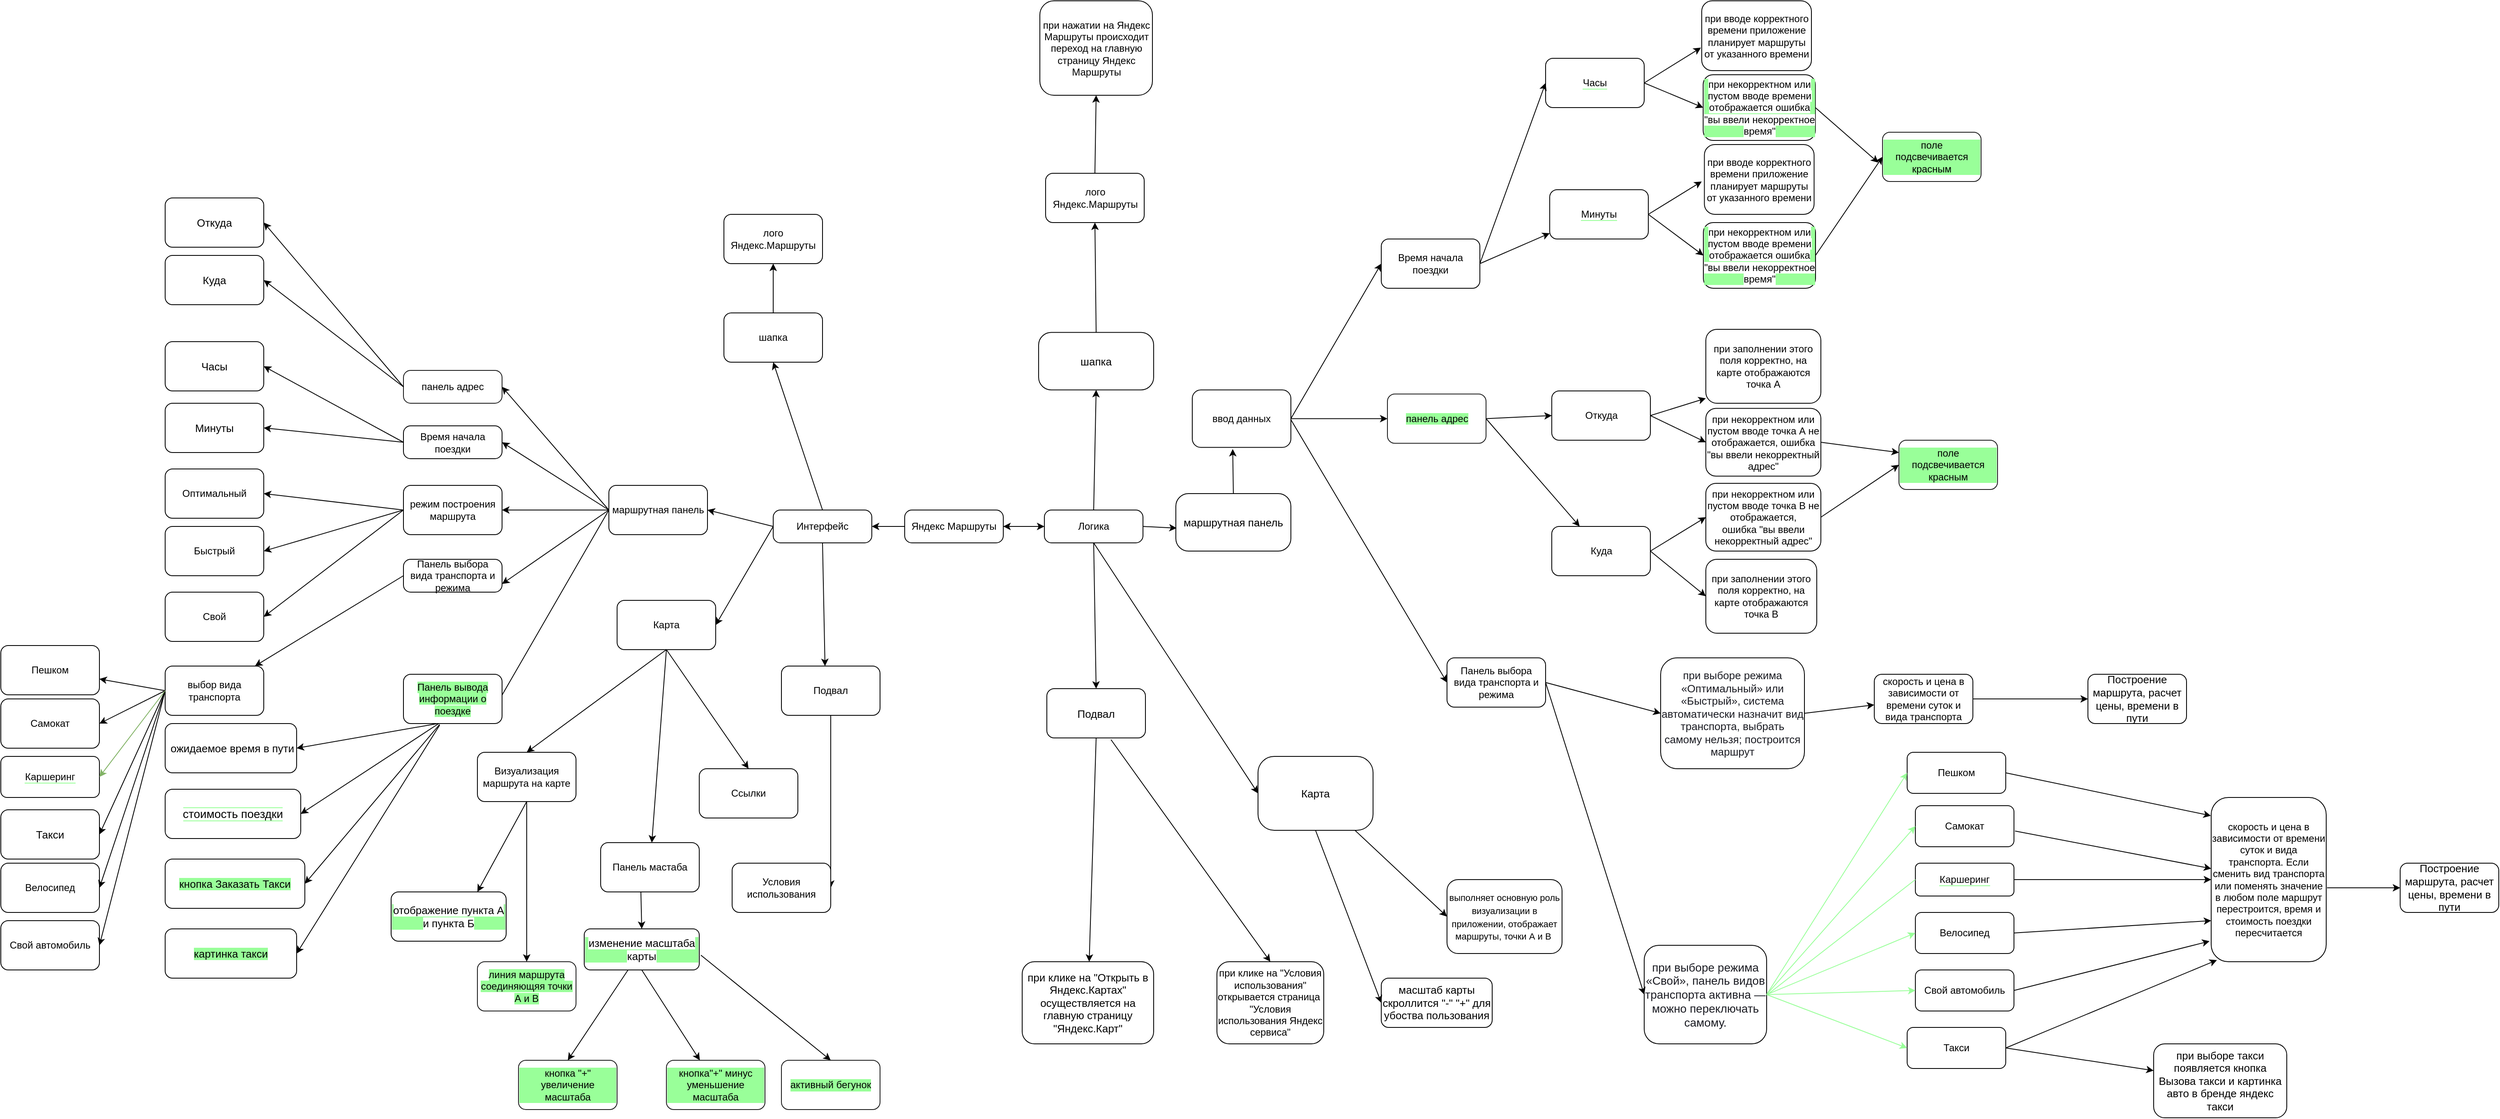 <mxfile version="20.5.1" type="device" pages="2"><diagram id="mye7cpsdecRdVJIh1ltE" name="карта"><mxGraphModel dx="2500" dy="2060" grid="1" gridSize="10" guides="1" tooltips="1" connect="1" arrows="1" fold="1" page="1" pageScale="1" pageWidth="827" pageHeight="1169" math="0" shadow="0"><root><mxCell id="0"/><mxCell id="1" parent="0"/><mxCell id="GoWqnwifKlF_Yr-xNYbi-38" style="edgeStyle=none;rounded=0;orthogonalLoop=1;jettySize=auto;html=1;entryX=1;entryY=0.5;entryDx=0;entryDy=0;" parent="1" target="GoWqnwifKlF_Yr-xNYbi-3" edge="1"><mxGeometry relative="1" as="geometry"><mxPoint x="270" y="380" as="targetPoint"/><mxPoint x="300" y="380" as="sourcePoint"/></mxGeometry></mxCell><mxCell id="qn3d2HcTWaKksIYHcs9O-18" style="edgeStyle=none;rounded=0;orthogonalLoop=1;jettySize=auto;html=1;exitX=1;exitY=0.5;exitDx=0;exitDy=0;" parent="1" source="GoWqnwifKlF_Yr-xNYbi-1" edge="1"><mxGeometry relative="1" as="geometry"><mxPoint x="470" y="380" as="targetPoint"/></mxGeometry></mxCell><mxCell id="GoWqnwifKlF_Yr-xNYbi-1" value="Яндекс Маршруты" style="rounded=1;whiteSpace=wrap;html=1;arcSize=22;" parent="1" vertex="1"><mxGeometry x="300" y="360" width="120" height="40" as="geometry"/></mxCell><mxCell id="GoWqnwifKlF_Yr-xNYbi-52" style="edgeStyle=none;rounded=0;orthogonalLoop=1;jettySize=auto;html=1;exitX=0;exitY=0.5;exitDx=0;exitDy=0;entryX=1;entryY=0.5;entryDx=0;entryDy=0;" parent="1" source="GoWqnwifKlF_Yr-xNYbi-3" target="cV7oMTnntxCdoJa1jV7I-7" edge="1"><mxGeometry relative="1" as="geometry"/></mxCell><mxCell id="OxW7yi1mNQBKnJ8u3WXz-1" style="rounded=0;orthogonalLoop=1;jettySize=auto;html=1;entryX=1;entryY=0.5;entryDx=0;entryDy=0;exitX=0;exitY=0.5;exitDx=0;exitDy=0;" parent="1" source="cV7oMTnntxCdoJa1jV7I-7" target="GoWqnwifKlF_Yr-xNYbi-45" edge="1"><mxGeometry relative="1" as="geometry"/></mxCell><mxCell id="OxW7yi1mNQBKnJ8u3WXz-5" style="edgeStyle=none;rounded=0;orthogonalLoop=1;jettySize=auto;html=1;exitX=0.5;exitY=0;exitDx=0;exitDy=0;entryX=0.5;entryY=1;entryDx=0;entryDy=0;" parent="1" source="GoWqnwifKlF_Yr-xNYbi-3" target="cV7oMTnntxCdoJa1jV7I-3" edge="1"><mxGeometry relative="1" as="geometry"><mxPoint x="10" y="170" as="targetPoint"/></mxGeometry></mxCell><mxCell id="GoWqnwifKlF_Yr-xNYbi-3" value="Интерфейс" style="rounded=1;whiteSpace=wrap;html=1;arcSize=22;" parent="1" vertex="1"><mxGeometry x="140" y="360" width="120" height="40" as="geometry"/></mxCell><mxCell id="oigtg8h2ie4QQOlHJKOF-9" style="edgeStyle=none;rounded=0;orthogonalLoop=1;jettySize=auto;html=1;exitX=0.5;exitY=0;exitDx=0;exitDy=0;entryX=0.5;entryY=1;entryDx=0;entryDy=0;" parent="1" source="GoWqnwifKlF_Yr-xNYbi-4" target="o5zz-kGXLi1u_M0z1LbL-4" edge="1"><mxGeometry relative="1" as="geometry"><mxPoint x="910" y="220" as="targetPoint"/></mxGeometry></mxCell><mxCell id="oigtg8h2ie4QQOlHJKOF-10" style="edgeStyle=none;rounded=0;orthogonalLoop=1;jettySize=auto;html=1;entryX=0;entryY=0.5;entryDx=0;entryDy=0;exitX=1;exitY=0.5;exitDx=0;exitDy=0;" parent="1" source="BGK7NWkQFYyCHYmlEjpN-2" target="o5zz-kGXLi1u_M0z1LbL-7" edge="1"><mxGeometry relative="1" as="geometry"><mxPoint x="940" y="270" as="targetPoint"/><mxPoint x="900" y="280" as="sourcePoint"/></mxGeometry></mxCell><mxCell id="GoWqnwifKlF_Yr-xNYbi-4" value="&lt;font style=&quot;font-size: 13px;&quot;&gt;шапка&lt;/font&gt;" style="rounded=1;whiteSpace=wrap;html=1;arcSize=22;" parent="1" vertex="1"><mxGeometry x="463" y="143.75" width="140" height="70" as="geometry"/></mxCell><mxCell id="oigtg8h2ie4QQOlHJKOF-11" style="edgeStyle=none;rounded=0;orthogonalLoop=1;jettySize=auto;html=1;exitX=1;exitY=0.5;exitDx=0;exitDy=0;" parent="1" source="WuXp8F0Vs1RMvVEaD68t-11" target="o5zz-kGXLi1u_M0z1LbL-12" edge="1"><mxGeometry relative="1" as="geometry"><mxPoint x="970" y="420" as="targetPoint"/><mxPoint x="930" y="400" as="sourcePoint"/></mxGeometry></mxCell><mxCell id="oigtg8h2ie4QQOlHJKOF-12" style="edgeStyle=none;rounded=0;orthogonalLoop=1;jettySize=auto;html=1;entryX=0;entryY=0.5;entryDx=0;entryDy=0;exitX=1;exitY=0.5;exitDx=0;exitDy=0;" parent="1" source="WuXp8F0Vs1RMvVEaD68t-11" target="o5zz-kGXLi1u_M0z1LbL-10" edge="1"><mxGeometry relative="1" as="geometry"><mxPoint x="960" y="350" as="targetPoint"/><mxPoint x="940" y="370" as="sourcePoint"/></mxGeometry></mxCell><mxCell id="GoWqnwifKlF_Yr-xNYbi-5" value="&lt;font style=&quot;font-size: 13px;&quot;&gt;маршрутная панель&lt;/font&gt;" style="rounded=1;whiteSpace=wrap;html=1;arcSize=22;" parent="1" vertex="1"><mxGeometry x="630" y="340" width="140" height="70" as="geometry"/></mxCell><mxCell id="GoWqnwifKlF_Yr-xNYbi-43" value="Время начала поездки" style="rounded=1;whiteSpace=wrap;html=1;arcSize=22;" parent="1" vertex="1"><mxGeometry x="-310" y="257.5" width="120" height="40" as="geometry"/></mxCell><mxCell id="GoWqnwifKlF_Yr-xNYbi-45" value="&lt;span style=&quot;background-color: rgb(255, 255, 255);&quot;&gt;панель адрес&lt;/span&gt;" style="rounded=1;whiteSpace=wrap;html=1;arcSize=22;strokeColor=#1A1A1A;" parent="1" vertex="1"><mxGeometry x="-310" y="190" width="120" height="40" as="geometry"/></mxCell><mxCell id="qn3d2HcTWaKksIYHcs9O-7" style="edgeStyle=none;rounded=0;orthogonalLoop=1;jettySize=auto;html=1;exitX=1;exitY=0.5;exitDx=0;exitDy=0;entryX=0.007;entryY=0.6;entryDx=0;entryDy=0;entryPerimeter=0;" parent="1" source="qn3d2HcTWaKksIYHcs9O-5" target="GoWqnwifKlF_Yr-xNYbi-5" edge="1"><mxGeometry relative="1" as="geometry"><mxPoint x="620" y="450" as="sourcePoint"/><mxPoint x="540" y="460" as="targetPoint"/></mxGeometry></mxCell><mxCell id="qn3d2HcTWaKksIYHcs9O-15" style="edgeStyle=none;rounded=0;orthogonalLoop=1;jettySize=auto;html=1;entryX=0;entryY=0.5;entryDx=0;entryDy=0;exitX=0.5;exitY=1;exitDx=0;exitDy=0;" parent="1" source="qn3d2HcTWaKksIYHcs9O-5" target="qn3d2HcTWaKksIYHcs9O-14" edge="1"><mxGeometry relative="1" as="geometry"><mxPoint x="760" y="380" as="targetPoint"/><mxPoint x="640" y="480" as="sourcePoint"/></mxGeometry></mxCell><mxCell id="OxW7yi1mNQBKnJ8u3WXz-6" style="edgeStyle=none;rounded=0;orthogonalLoop=1;jettySize=auto;html=1;entryX=0.5;entryY=1;entryDx=0;entryDy=0;exitX=0.5;exitY=0;exitDx=0;exitDy=0;" parent="1" source="qn3d2HcTWaKksIYHcs9O-5" target="GoWqnwifKlF_Yr-xNYbi-4" edge="1"><mxGeometry relative="1" as="geometry"><mxPoint x="770" y="500" as="targetPoint"/><mxPoint x="590" y="380" as="sourcePoint"/></mxGeometry></mxCell><mxCell id="OxW7yi1mNQBKnJ8u3WXz-7" style="edgeStyle=none;rounded=0;orthogonalLoop=1;jettySize=auto;html=1;entryX=0;entryY=0.5;entryDx=0;entryDy=0;" parent="1" target="o5zz-kGXLi1u_M0z1LbL-17" edge="1"><mxGeometry relative="1" as="geometry"><mxPoint x="760" y="420" as="targetPoint"/><mxPoint x="770" y="250" as="sourcePoint"/></mxGeometry></mxCell><mxCell id="BGK7NWkQFYyCHYmlEjpN-1" value="" style="edgeStyle=orthogonalEdgeStyle;rounded=0;orthogonalLoop=1;jettySize=auto;html=1;" parent="1" source="qn3d2HcTWaKksIYHcs9O-5" target="GoWqnwifKlF_Yr-xNYbi-1" edge="1"><mxGeometry relative="1" as="geometry"/></mxCell><mxCell id="qn3d2HcTWaKksIYHcs9O-5" value="Логика" style="rounded=1;whiteSpace=wrap;html=1;arcSize=22;" parent="1" vertex="1"><mxGeometry x="470" y="360" width="120" height="40" as="geometry"/></mxCell><mxCell id="oigtg8h2ie4QQOlHJKOF-13" style="edgeStyle=none;rounded=0;orthogonalLoop=1;jettySize=auto;html=1;entryX=0;entryY=0.5;entryDx=0;entryDy=0;" parent="1" source="qn3d2HcTWaKksIYHcs9O-14" target="psytlOW3egqwvTBWF25m-1" edge="1"><mxGeometry relative="1" as="geometry"><mxPoint x="900" y="780" as="targetPoint"/></mxGeometry></mxCell><mxCell id="qn3d2HcTWaKksIYHcs9O-14" value="&lt;font style=&quot;font-size: 13px;&quot;&gt;Карта&lt;/font&gt;" style="rounded=1;whiteSpace=wrap;html=1;arcSize=22;" parent="1" vertex="1"><mxGeometry x="730" y="660" width="140" height="90" as="geometry"/></mxCell><mxCell id="oigtg8h2ie4QQOlHJKOF-1" style="rounded=0;orthogonalLoop=1;jettySize=auto;html=1;entryX=1;entryY=0.5;entryDx=0;entryDy=0;exitX=0;exitY=0.5;exitDx=0;exitDy=0;" parent="1" source="cV7oMTnntxCdoJa1jV7I-7" target="cV7oMTnntxCdoJa1jV7I-9" edge="1"><mxGeometry relative="1" as="geometry"><mxPoint x="-480" y="600" as="targetPoint"/><mxPoint x="-120" y="360" as="sourcePoint"/></mxGeometry></mxCell><mxCell id="oigtg8h2ie4QQOlHJKOF-3" style="edgeStyle=none;rounded=0;orthogonalLoop=1;jettySize=auto;html=1;exitX=0;exitY=0.5;exitDx=0;exitDy=0;" parent="1" source="OxW7yi1mNQBKnJ8u3WXz-2" target="cV7oMTnntxCdoJa1jV7I-10" edge="1"><mxGeometry relative="1" as="geometry"><mxPoint x="-480" y="690" as="targetPoint"/></mxGeometry></mxCell><mxCell id="OxW7yi1mNQBKnJ8u3WXz-2" value="Панель выбора&lt;br&gt;вида транспорта и режима" style="rounded=1;whiteSpace=wrap;html=1;arcSize=22;" parent="1" vertex="1"><mxGeometry x="-310" y="420" width="120" height="40" as="geometry"/></mxCell><mxCell id="cV7oMTnntxCdoJa1jV7I-3" value="шапка" style="rounded=1;whiteSpace=wrap;html=1;" parent="1" vertex="1"><mxGeometry x="80" y="120" width="120" height="60" as="geometry"/></mxCell><mxCell id="cV7oMTnntxCdoJa1jV7I-4" value="" style="endArrow=classic;html=1;rounded=0;exitX=0.5;exitY=0;exitDx=0;exitDy=0;" parent="1" source="cV7oMTnntxCdoJa1jV7I-3" edge="1" target="cV7oMTnntxCdoJa1jV7I-5"><mxGeometry width="50" height="50" relative="1" as="geometry"><mxPoint x="400" y="310" as="sourcePoint"/><mxPoint x="-190" y="110" as="targetPoint"/></mxGeometry></mxCell><mxCell id="cV7oMTnntxCdoJa1jV7I-5" value="лого Яндекс.Маршруты" style="rounded=1;whiteSpace=wrap;html=1;" parent="1" vertex="1"><mxGeometry x="80" width="120" height="60" as="geometry"/></mxCell><mxCell id="cV7oMTnntxCdoJa1jV7I-7" value="маршрутная панель" style="rounded=1;whiteSpace=wrap;html=1;" parent="1" vertex="1"><mxGeometry x="-60" y="330" width="120" height="60" as="geometry"/></mxCell><mxCell id="cV7oMTnntxCdoJa1jV7I-8" value="" style="endArrow=classic;html=1;rounded=0;exitX=0;exitY=0.5;exitDx=0;exitDy=0;entryX=1;entryY=0.5;entryDx=0;entryDy=0;" parent="1" source="cV7oMTnntxCdoJa1jV7I-7" target="GoWqnwifKlF_Yr-xNYbi-43" edge="1"><mxGeometry width="50" height="50" relative="1" as="geometry"><mxPoint x="150" y="320" as="sourcePoint"/><mxPoint x="200" y="270" as="targetPoint"/></mxGeometry></mxCell><mxCell id="cV7oMTnntxCdoJa1jV7I-9" value="режим построения маршрута" style="rounded=1;whiteSpace=wrap;html=1;" parent="1" vertex="1"><mxGeometry x="-310" y="330" width="120" height="60" as="geometry"/></mxCell><mxCell id="cV7oMTnntxCdoJa1jV7I-10" value="выбор вида транспорта" style="rounded=1;whiteSpace=wrap;html=1;" parent="1" vertex="1"><mxGeometry x="-600" y="550" width="120" height="60" as="geometry"/></mxCell><mxCell id="cV7oMTnntxCdoJa1jV7I-12" value="" style="endArrow=classic;html=1;rounded=0;entryX=1;entryY=0.75;entryDx=0;entryDy=0;" parent="1" target="OxW7yi1mNQBKnJ8u3WXz-2" edge="1"><mxGeometry width="50" height="50" relative="1" as="geometry"><mxPoint x="-60" y="360" as="sourcePoint"/><mxPoint x="30" y="230" as="targetPoint"/></mxGeometry></mxCell><mxCell id="cV7oMTnntxCdoJa1jV7I-15" value="Карта" style="rounded=1;whiteSpace=wrap;html=1;" parent="1" vertex="1"><mxGeometry x="-50" y="470" width="120" height="60" as="geometry"/></mxCell><mxCell id="cV7oMTnntxCdoJa1jV7I-16" value="Подвал" style="rounded=1;whiteSpace=wrap;html=1;" parent="1" vertex="1"><mxGeometry x="150" y="550" width="120" height="60" as="geometry"/></mxCell><mxCell id="cV7oMTnntxCdoJa1jV7I-17" value="" style="endArrow=classic;html=1;rounded=0;exitX=0;exitY=0.5;exitDx=0;exitDy=0;entryX=1;entryY=0.5;entryDx=0;entryDy=0;" parent="1" source="GoWqnwifKlF_Yr-xNYbi-3" target="cV7oMTnntxCdoJa1jV7I-15" edge="1"><mxGeometry width="50" height="50" relative="1" as="geometry"><mxPoint x="130" y="390" as="sourcePoint"/><mxPoint x="140" y="490" as="targetPoint"/></mxGeometry></mxCell><mxCell id="cV7oMTnntxCdoJa1jV7I-18" value="" style="endArrow=classic;html=1;rounded=0;exitX=0.5;exitY=1;exitDx=0;exitDy=0;entryX=0.442;entryY=0;entryDx=0;entryDy=0;entryPerimeter=0;" parent="1" source="GoWqnwifKlF_Yr-xNYbi-3" target="cV7oMTnntxCdoJa1jV7I-16" edge="1"><mxGeometry width="50" height="50" relative="1" as="geometry"><mxPoint x="10" y="620" as="sourcePoint"/><mxPoint x="190" y="550" as="targetPoint"/></mxGeometry></mxCell><mxCell id="cV7oMTnntxCdoJa1jV7I-23" value="" style="endArrow=classic;html=1;rounded=0;exitX=0.5;exitY=1;exitDx=0;exitDy=0;entryX=0.5;entryY=0;entryDx=0;entryDy=0;" parent="1" source="cV7oMTnntxCdoJa1jV7I-15" target="cV7oMTnntxCdoJa1jV7I-29" edge="1"><mxGeometry width="50" height="50" relative="1" as="geometry"><mxPoint x="-60" y="690" as="sourcePoint"/><mxPoint x="-170" y="630" as="targetPoint"/></mxGeometry></mxCell><mxCell id="cV7oMTnntxCdoJa1jV7I-24" value="" style="endArrow=classic;html=1;rounded=0;exitX=0.5;exitY=1;exitDx=0;exitDy=0;" parent="1" source="cV7oMTnntxCdoJa1jV7I-15" target="cV7oMTnntxCdoJa1jV7I-30" edge="1"><mxGeometry width="50" height="50" relative="1" as="geometry"><mxPoint x="-20" y="490" as="sourcePoint"/><mxPoint x="-170" y="720" as="targetPoint"/></mxGeometry></mxCell><mxCell id="cV7oMTnntxCdoJa1jV7I-27" value="" style="endArrow=classic;html=1;rounded=0;entryX=0.5;entryY=0;entryDx=0;entryDy=0;exitX=0.5;exitY=1;exitDx=0;exitDy=0;" parent="1" source="cV7oMTnntxCdoJa1jV7I-15" target="cV7oMTnntxCdoJa1jV7I-28" edge="1"><mxGeometry width="50" height="50" relative="1" as="geometry"><mxPoint x="-60" y="540" as="sourcePoint"/><mxPoint x="-180" y="760" as="targetPoint"/></mxGeometry></mxCell><mxCell id="cV7oMTnntxCdoJa1jV7I-28" value="Ссылки" style="rounded=1;whiteSpace=wrap;html=1;" parent="1" vertex="1"><mxGeometry x="50" y="675" width="120" height="60" as="geometry"/></mxCell><mxCell id="cV7oMTnntxCdoJa1jV7I-29" value="Визуализация&lt;br&gt;маршрута на карте" style="rounded=1;whiteSpace=wrap;html=1;" parent="1" vertex="1"><mxGeometry x="-220" y="655" width="120" height="60" as="geometry"/></mxCell><mxCell id="cV7oMTnntxCdoJa1jV7I-30" value="Панель мастаба" style="rounded=1;whiteSpace=wrap;html=1;" parent="1" vertex="1"><mxGeometry x="-70" y="765" width="120" height="60" as="geometry"/></mxCell><mxCell id="cV7oMTnntxCdoJa1jV7I-31" value="" style="endArrow=classic;html=1;rounded=0;exitX=0;exitY=0.5;exitDx=0;exitDy=0;entryX=1;entryY=0.5;entryDx=0;entryDy=0;" parent="1" source="cV7oMTnntxCdoJa1jV7I-9" target="cV7oMTnntxCdoJa1jV7I-32" edge="1"><mxGeometry width="50" height="50" relative="1" as="geometry"><mxPoint x="-20" y="520" as="sourcePoint"/><mxPoint x="-470" y="390" as="targetPoint"/></mxGeometry></mxCell><mxCell id="cV7oMTnntxCdoJa1jV7I-32" value="Оптимальный" style="rounded=1;whiteSpace=wrap;html=1;" parent="1" vertex="1"><mxGeometry x="-600" y="310" width="120" height="60" as="geometry"/></mxCell><mxCell id="cV7oMTnntxCdoJa1jV7I-33" value="Быстрый" style="rounded=1;whiteSpace=wrap;html=1;" parent="1" vertex="1"><mxGeometry x="-600" y="380" width="120" height="60" as="geometry"/></mxCell><mxCell id="cV7oMTnntxCdoJa1jV7I-34" value="" style="endArrow=classic;html=1;rounded=0;exitX=0;exitY=0.5;exitDx=0;exitDy=0;entryX=1;entryY=0.5;entryDx=0;entryDy=0;" parent="1" source="cV7oMTnntxCdoJa1jV7I-9" target="cV7oMTnntxCdoJa1jV7I-33" edge="1"><mxGeometry width="50" height="50" relative="1" as="geometry"><mxPoint x="-20" y="520" as="sourcePoint"/><mxPoint x="30" y="470" as="targetPoint"/></mxGeometry></mxCell><mxCell id="cV7oMTnntxCdoJa1jV7I-35" value="Свой" style="rounded=1;whiteSpace=wrap;html=1;" parent="1" vertex="1"><mxGeometry x="-600" y="460" width="120" height="60" as="geometry"/></mxCell><mxCell id="cV7oMTnntxCdoJa1jV7I-36" value="" style="endArrow=classic;html=1;rounded=0;exitX=0;exitY=0.5;exitDx=0;exitDy=0;entryX=1;entryY=0.5;entryDx=0;entryDy=0;" parent="1" source="cV7oMTnntxCdoJa1jV7I-9" target="cV7oMTnntxCdoJa1jV7I-35" edge="1"><mxGeometry width="50" height="50" relative="1" as="geometry"><mxPoint x="-20" y="520" as="sourcePoint"/><mxPoint x="30" y="470" as="targetPoint"/></mxGeometry></mxCell><mxCell id="cV7oMTnntxCdoJa1jV7I-37" value="&lt;font style=&quot;font-size: 13px;&quot;&gt;Подвал&lt;/font&gt;" style="rounded=1;whiteSpace=wrap;html=1;" parent="1" vertex="1"><mxGeometry x="473" y="577.5" width="120" height="60" as="geometry"/></mxCell><mxCell id="o5zz-kGXLi1u_M0z1LbL-1" value="" style="endArrow=classic;html=1;rounded=0;exitX=0.5;exitY=1;exitDx=0;exitDy=0;entryX=1;entryY=0.5;entryDx=0;entryDy=0;" parent="1" source="cV7oMTnntxCdoJa1jV7I-16" target="psytlOW3egqwvTBWF25m-19" edge="1"><mxGeometry width="50" height="50" relative="1" as="geometry"><mxPoint x="-60" y="560" as="sourcePoint"/><mxPoint x="-190" y="930" as="targetPoint"/></mxGeometry></mxCell><mxCell id="o5zz-kGXLi1u_M0z1LbL-4" value="лого Яндекс.Маршруты" style="rounded=1;whiteSpace=wrap;html=1;" parent="1" vertex="1"><mxGeometry x="471.5" y="-50" width="120" height="60" as="geometry"/></mxCell><mxCell id="o5zz-kGXLi1u_M0z1LbL-5" value="" style="endArrow=classic;html=1;rounded=0;exitX=0.5;exitY=0;exitDx=0;exitDy=0;entryX=0.5;entryY=1;entryDx=0;entryDy=0;" parent="1" source="o5zz-kGXLi1u_M0z1LbL-4" target="o5zz-kGXLi1u_M0z1LbL-6" edge="1"><mxGeometry width="50" height="50" relative="1" as="geometry"><mxPoint x="1020" y="540" as="sourcePoint"/><mxPoint x="910" y="-250" as="targetPoint"/></mxGeometry></mxCell><mxCell id="o5zz-kGXLi1u_M0z1LbL-6" value="при нажатии на Яндекс Маршруты происходит переход на главную страницу Яндекс Маршруты" style="rounded=1;whiteSpace=wrap;html=1;" parent="1" vertex="1"><mxGeometry x="464.5" y="-260" width="137" height="115" as="geometry"/></mxCell><mxCell id="o5zz-kGXLi1u_M0z1LbL-7" value="Время начала поездки" style="rounded=1;whiteSpace=wrap;html=1;" parent="1" vertex="1"><mxGeometry x="880" y="30" width="120" height="60" as="geometry"/></mxCell><mxCell id="o5zz-kGXLi1u_M0z1LbL-8" value="" style="endArrow=classic;html=1;rounded=0;entryX=-0.007;entryY=0.671;entryDx=0;entryDy=0;entryPerimeter=0;exitX=1;exitY=0.5;exitDx=0;exitDy=0;" parent="1" source="aK1h6SDPai4X2eeFdw2d-11" target="o5zz-kGXLi1u_M0z1LbL-9" edge="1"><mxGeometry width="50" height="50" relative="1" as="geometry"><mxPoint x="1220" y="-50" as="sourcePoint"/><mxPoint x="1120" y="390" as="targetPoint"/></mxGeometry></mxCell><mxCell id="o5zz-kGXLi1u_M0z1LbL-9" value="при вводе корректного времени приложение планирует маршруты от указанного времени" style="rounded=1;whiteSpace=wrap;html=1;" parent="1" vertex="1"><mxGeometry x="1270" y="-260" width="133.5" height="85" as="geometry"/></mxCell><mxCell id="o5zz-kGXLi1u_M0z1LbL-10" value="Откуда" style="rounded=1;whiteSpace=wrap;html=1;" parent="1" vertex="1"><mxGeometry x="1087.5" y="215" width="120" height="60" as="geometry"/></mxCell><mxCell id="o5zz-kGXLi1u_M0z1LbL-12" value="Куда" style="rounded=1;whiteSpace=wrap;html=1;" parent="1" vertex="1"><mxGeometry x="1087.5" y="380" width="120" height="60" as="geometry"/></mxCell><mxCell id="o5zz-kGXLi1u_M0z1LbL-13" value="при заполнении этого поля корректно, на карте отображаются точка А" style="rounded=1;whiteSpace=wrap;html=1;" parent="1" vertex="1"><mxGeometry x="1275" y="140" width="140" height="90" as="geometry"/></mxCell><mxCell id="o5zz-kGXLi1u_M0z1LbL-14" value="" style="endArrow=classic;html=1;rounded=0;exitX=1;exitY=0.5;exitDx=0;exitDy=0;entryX=0;entryY=0.933;entryDx=0;entryDy=0;entryPerimeter=0;" parent="1" source="o5zz-kGXLi1u_M0z1LbL-10" target="o5zz-kGXLi1u_M0z1LbL-13" edge="1"><mxGeometry width="50" height="50" relative="1" as="geometry"><mxPoint x="1100" y="440" as="sourcePoint"/><mxPoint x="1210" y="390" as="targetPoint"/></mxGeometry></mxCell><mxCell id="o5zz-kGXLi1u_M0z1LbL-15" value="при заполнении этого поля корректно, на карте отображаются точка В" style="rounded=1;whiteSpace=wrap;html=1;" parent="1" vertex="1"><mxGeometry x="1275" y="420" width="135" height="90" as="geometry"/></mxCell><mxCell id="o5zz-kGXLi1u_M0z1LbL-16" value="" style="endArrow=classic;html=1;rounded=0;exitX=1;exitY=0.5;exitDx=0;exitDy=0;entryX=0;entryY=0.5;entryDx=0;entryDy=0;" parent="1" source="o5zz-kGXLi1u_M0z1LbL-12" target="o5zz-kGXLi1u_M0z1LbL-15" edge="1"><mxGeometry width="50" height="50" relative="1" as="geometry"><mxPoint x="1100" y="440" as="sourcePoint"/><mxPoint x="1150" y="390" as="targetPoint"/></mxGeometry></mxCell><mxCell id="o5zz-kGXLi1u_M0z1LbL-17" value="Панель выбора&lt;br&gt;вида транспорта и режима" style="rounded=1;whiteSpace=wrap;html=1;" parent="1" vertex="1"><mxGeometry x="960" y="540" width="120" height="60" as="geometry"/></mxCell><mxCell id="o5zz-kGXLi1u_M0z1LbL-19" value="&lt;span style=&quot;color: rgb(26, 27, 34); font-family: &amp;quot;YS Text&amp;quot;, Arial, Helvetica, sans-serif; text-align: start; background-color: rgb(255, 255, 255);&quot;&gt;&lt;font style=&quot;font-size: 13px;&quot;&gt;при выборе режима «Оптимальный» или «Быстрый», система автоматически назначит вид транспорта, выбрать самому нельзя; построится маршрут&lt;/font&gt;&lt;/span&gt;" style="rounded=1;whiteSpace=wrap;html=1;" parent="1" vertex="1"><mxGeometry x="1220" y="540" width="175" height="135" as="geometry"/></mxCell><mxCell id="o5zz-kGXLi1u_M0z1LbL-20" value="&lt;span style=&quot;color: rgb(26, 27, 34); font-family: &amp;quot;YS Text&amp;quot;, Arial, Helvetica, sans-serif; text-align: start; background-color: rgb(255, 255, 255);&quot;&gt;&lt;font style=&quot;font-size: 14px;&quot;&gt;при выборе режима «Свой», панель видов транспорта активна — можно переключать самому.&lt;/font&gt;&lt;/span&gt;" style="rounded=1;whiteSpace=wrap;html=1;" parent="1" vertex="1"><mxGeometry x="1200" y="890" width="149" height="120" as="geometry"/></mxCell><mxCell id="o5zz-kGXLi1u_M0z1LbL-22" value="" style="endArrow=classic;html=1;rounded=0;exitX=1;exitY=0.5;exitDx=0;exitDy=0;entryX=0;entryY=0.5;entryDx=0;entryDy=0;" parent="1" source="o5zz-kGXLi1u_M0z1LbL-17" target="o5zz-kGXLi1u_M0z1LbL-19" edge="1"><mxGeometry width="50" height="50" relative="1" as="geometry"><mxPoint x="1120" y="560" as="sourcePoint"/><mxPoint x="1170" y="510" as="targetPoint"/></mxGeometry></mxCell><mxCell id="o5zz-kGXLi1u_M0z1LbL-23" value="" style="endArrow=classic;html=1;rounded=0;exitX=1;exitY=0.5;exitDx=0;exitDy=0;entryX=0;entryY=0.5;entryDx=0;entryDy=0;" parent="1" source="o5zz-kGXLi1u_M0z1LbL-17" target="o5zz-kGXLi1u_M0z1LbL-20" edge="1"><mxGeometry width="50" height="50" relative="1" as="geometry"><mxPoint x="1120" y="560" as="sourcePoint"/><mxPoint x="1170" y="510" as="targetPoint"/></mxGeometry></mxCell><mxCell id="psytlOW3egqwvTBWF25m-1" value="&lt;font style=&quot;font-size: 11px;&quot;&gt;выполняет основную роль визуализации в приложении, отображает маршруты, точки А и В&amp;nbsp;&lt;/font&gt;" style="rounded=1;whiteSpace=wrap;html=1;fontSize=13;" parent="1" vertex="1"><mxGeometry x="960" y="810" width="140" height="90" as="geometry"/></mxCell><mxCell id="psytlOW3egqwvTBWF25m-2" value="&lt;font style=&quot;font-size: 12px;&quot;&gt;при клике на &quot;Условия использования&quot; открывается страница&amp;nbsp; &quot;Условия использования Яндекс сервиса&quot;&lt;/font&gt;" style="rounded=1;whiteSpace=wrap;html=1;fontSize=11;" parent="1" vertex="1"><mxGeometry x="680" y="910" width="130" height="100" as="geometry"/></mxCell><mxCell id="psytlOW3egqwvTBWF25m-3" value="" style="endArrow=classic;html=1;rounded=0;fontSize=11;exitX=0.65;exitY=1.033;exitDx=0;exitDy=0;entryX=0.5;entryY=0;entryDx=0;entryDy=0;exitPerimeter=0;" parent="1" source="cV7oMTnntxCdoJa1jV7I-37" target="psytlOW3egqwvTBWF25m-2" edge="1"><mxGeometry width="50" height="50" relative="1" as="geometry"><mxPoint x="970" y="780" as="sourcePoint"/><mxPoint x="1020" y="730" as="targetPoint"/></mxGeometry></mxCell><mxCell id="psytlOW3egqwvTBWF25m-4" value="" style="endArrow=classic;html=1;rounded=0;fontSize=12;entryX=0.5;entryY=0;entryDx=0;entryDy=0;exitX=0.5;exitY=1;exitDx=0;exitDy=0;" parent="1" source="qn3d2HcTWaKksIYHcs9O-5" target="cV7oMTnntxCdoJa1jV7I-37" edge="1"><mxGeometry width="50" height="50" relative="1" as="geometry"><mxPoint x="700" y="510" as="sourcePoint"/><mxPoint x="990" y="610" as="targetPoint"/></mxGeometry></mxCell><mxCell id="psytlOW3egqwvTBWF25m-7" value="" style="endArrow=classic;html=1;rounded=0;fontSize=12;exitX=0;exitY=0.5;exitDx=0;exitDy=0;" parent="1" source="cV7oMTnntxCdoJa1jV7I-10" target="psytlOW3egqwvTBWF25m-8" edge="1"><mxGeometry width="50" height="50" relative="1" as="geometry"><mxPoint x="-110" y="530" as="sourcePoint"/><mxPoint x="-590" y="610" as="targetPoint"/></mxGeometry></mxCell><mxCell id="psytlOW3egqwvTBWF25m-8" value="Пешком" style="rounded=1;whiteSpace=wrap;html=1;fontSize=12;" parent="1" vertex="1"><mxGeometry x="-800" y="525" width="120" height="60" as="geometry"/></mxCell><mxCell id="psytlOW3egqwvTBWF25m-9" value="Самокат" style="rounded=1;whiteSpace=wrap;html=1;fontSize=12;" parent="1" vertex="1"><mxGeometry x="-800" y="590" width="120" height="60" as="geometry"/></mxCell><mxCell id="psytlOW3egqwvTBWF25m-11" value="&lt;font style=&quot;font-size: 13px;&quot;&gt;Такси&lt;/font&gt;" style="rounded=1;whiteSpace=wrap;html=1;fontSize=12;" parent="1" vertex="1"><mxGeometry x="-800" y="725" width="120" height="60" as="geometry"/></mxCell><mxCell id="psytlOW3egqwvTBWF25m-12" value="Велосипед" style="rounded=1;whiteSpace=wrap;html=1;fontSize=12;" parent="1" vertex="1"><mxGeometry x="-800" y="790" width="120" height="60" as="geometry"/></mxCell><mxCell id="psytlOW3egqwvTBWF25m-13" value="Свой автомобиль" style="rounded=1;whiteSpace=wrap;html=1;fontSize=12;" parent="1" vertex="1"><mxGeometry x="-800" y="860" width="120" height="60" as="geometry"/></mxCell><mxCell id="psytlOW3egqwvTBWF25m-14" value="" style="endArrow=classic;html=1;rounded=0;fontSize=12;entryX=1;entryY=0.5;entryDx=0;entryDy=0;exitX=0;exitY=0.5;exitDx=0;exitDy=0;" parent="1" source="cV7oMTnntxCdoJa1jV7I-10" target="psytlOW3egqwvTBWF25m-13" edge="1"><mxGeometry width="50" height="50" relative="1" as="geometry"><mxPoint x="-500" y="610" as="sourcePoint"/><mxPoint x="-50" y="740" as="targetPoint"/></mxGeometry></mxCell><mxCell id="psytlOW3egqwvTBWF25m-15" value="" style="endArrow=classic;html=1;rounded=0;fontSize=12;entryX=1;entryY=0.5;entryDx=0;entryDy=0;exitX=0;exitY=0.5;exitDx=0;exitDy=0;" parent="1" source="cV7oMTnntxCdoJa1jV7I-10" target="psytlOW3egqwvTBWF25m-12" edge="1"><mxGeometry width="50" height="50" relative="1" as="geometry"><mxPoint x="-470" y="660" as="sourcePoint"/><mxPoint x="-50" y="740" as="targetPoint"/></mxGeometry></mxCell><mxCell id="psytlOW3egqwvTBWF25m-16" value="" style="endArrow=classic;html=1;rounded=0;fontSize=12;exitX=0;exitY=0.5;exitDx=0;exitDy=0;entryX=1;entryY=0.5;entryDx=0;entryDy=0;" parent="1" source="cV7oMTnntxCdoJa1jV7I-10" target="psytlOW3egqwvTBWF25m-11" edge="1"><mxGeometry width="50" height="50" relative="1" as="geometry"><mxPoint x="-100" y="790" as="sourcePoint"/><mxPoint x="-50" y="740" as="targetPoint"/></mxGeometry></mxCell><mxCell id="psytlOW3egqwvTBWF25m-18" value="" style="endArrow=classic;html=1;rounded=0;fontSize=12;exitX=0;exitY=0.5;exitDx=0;exitDy=0;entryX=1;entryY=0.5;entryDx=0;entryDy=0;" parent="1" source="cV7oMTnntxCdoJa1jV7I-10" target="psytlOW3egqwvTBWF25m-9" edge="1"><mxGeometry width="50" height="50" relative="1" as="geometry"><mxPoint x="-100" y="790" as="sourcePoint"/><mxPoint x="-50" y="740" as="targetPoint"/></mxGeometry></mxCell><mxCell id="psytlOW3egqwvTBWF25m-19" value="Условия использования" style="rounded=1;whiteSpace=wrap;html=1;fontSize=12;" parent="1" vertex="1"><mxGeometry x="90" y="790" width="120" height="60" as="geometry"/></mxCell><mxCell id="exnsiOxE6aMI7c-ERkEX-15" value="" style="endArrow=classic;html=1;rounded=0;exitX=1;exitY=0.5;exitDx=0;exitDy=0;" parent="1" source="o5zz-kGXLi1u_M0z1LbL-19" target="exnsiOxE6aMI7c-ERkEX-16" edge="1"><mxGeometry width="50" height="50" relative="1" as="geometry"><mxPoint x="1290" y="640" as="sourcePoint"/><mxPoint x="1460" y="510" as="targetPoint"/></mxGeometry></mxCell><mxCell id="exnsiOxE6aMI7c-ERkEX-16" value="скорость и цена в зависимости от времени суток и вида транспорта" style="rounded=1;whiteSpace=wrap;html=1;" parent="1" vertex="1"><mxGeometry x="1480" y="560" width="120" height="60" as="geometry"/></mxCell><mxCell id="1gLhMsiDqiFAkkDECoVd-3" value="" style="endArrow=classic;html=1;rounded=0;fontSize=13;exitX=1;exitY=0.5;exitDx=0;exitDy=0;" parent="1" source="exnsiOxE6aMI7c-ERkEX-16" target="1gLhMsiDqiFAkkDECoVd-4" edge="1"><mxGeometry width="50" height="50" relative="1" as="geometry"><mxPoint x="1800" y="485" as="sourcePoint"/><mxPoint x="1750" y="500" as="targetPoint"/></mxGeometry></mxCell><mxCell id="1gLhMsiDqiFAkkDECoVd-4" value="Построение маршрута, расчет цены, времени в пути" style="rounded=1;whiteSpace=wrap;html=1;fontSize=13;" parent="1" vertex="1"><mxGeometry x="1740" y="560" width="120" height="60" as="geometry"/></mxCell><mxCell id="1gLhMsiDqiFAkkDECoVd-5" value="" style="endArrow=classic;html=1;rounded=0;fontSize=13;exitX=1;exitY=0.5;exitDx=0;exitDy=0;" parent="1" source="aK1h6SDPai4X2eeFdw2d-35" target="1gLhMsiDqiFAkkDECoVd-6" edge="1"><mxGeometry width="50" height="50" relative="1" as="geometry"><mxPoint x="1820" y="1030" as="sourcePoint"/><mxPoint x="1770" y="1140" as="targetPoint"/></mxGeometry></mxCell><mxCell id="1gLhMsiDqiFAkkDECoVd-6" value="при выборе такси появляется кнопка Вызова такси и картинка авто в бренде яндекс такси" style="rounded=1;whiteSpace=wrap;html=1;fontSize=13;" parent="1" vertex="1"><mxGeometry x="1820" y="1010" width="162" height="90" as="geometry"/></mxCell><mxCell id="1gLhMsiDqiFAkkDECoVd-7" value="при клике на &quot;Открыть в Яндекс.Картах&quot; осуществляется на главную страницу &quot;Яндекс.Карт&quot;" style="rounded=1;whiteSpace=wrap;html=1;fontSize=13;" parent="1" vertex="1"><mxGeometry x="443" y="910" width="160" height="100" as="geometry"/></mxCell><mxCell id="1gLhMsiDqiFAkkDECoVd-8" value="" style="endArrow=classic;html=1;rounded=0;fontSize=13;exitX=0.5;exitY=1;exitDx=0;exitDy=0;" parent="1" source="cV7oMTnntxCdoJa1jV7I-37" target="1gLhMsiDqiFAkkDECoVd-7" edge="1"><mxGeometry width="50" height="50" relative="1" as="geometry"><mxPoint x="1200" y="1010" as="sourcePoint"/><mxPoint x="1250" y="960" as="targetPoint"/></mxGeometry></mxCell><mxCell id="1gLhMsiDqiFAkkDECoVd-10" value="масштаб карты скроллится &quot;-&quot; &quot;+&quot; для убоства пользования" style="rounded=1;whiteSpace=wrap;html=1;fontSize=13;" parent="1" vertex="1"><mxGeometry x="880" y="930" width="135" height="60" as="geometry"/></mxCell><mxCell id="1gLhMsiDqiFAkkDECoVd-11" value="" style="endArrow=classic;html=1;rounded=0;fontSize=13;exitX=0.5;exitY=1;exitDx=0;exitDy=0;entryX=0;entryY=0.5;entryDx=0;entryDy=0;" parent="1" source="qn3d2HcTWaKksIYHcs9O-14" target="1gLhMsiDqiFAkkDECoVd-10" edge="1"><mxGeometry width="50" height="50" relative="1" as="geometry"><mxPoint x="1200" y="980" as="sourcePoint"/><mxPoint x="1250" y="930" as="targetPoint"/></mxGeometry></mxCell><mxCell id="KFZdxB_oVqjFgMI7RNl6-1" style="edgeStyle=orthogonalEdgeStyle;rounded=0;orthogonalLoop=1;jettySize=auto;html=1;exitX=0.5;exitY=1;exitDx=0;exitDy=0;" parent="1" source="GoWqnwifKlF_Yr-xNYbi-43" target="GoWqnwifKlF_Yr-xNYbi-43" edge="1"><mxGeometry relative="1" as="geometry"/></mxCell><mxCell id="8pjLjzHAsx3ypEs22Swh-1" value="" style="endArrow=classic;html=1;rounded=0;fontSize=13;exitX=0;exitY=0.5;exitDx=0;exitDy=0;entryX=1;entryY=0.5;entryDx=0;entryDy=0;" parent="1" source="GoWqnwifKlF_Yr-xNYbi-45" target="8pjLjzHAsx3ypEs22Swh-3" edge="1"><mxGeometry width="50" height="50" relative="1" as="geometry"><mxPoint x="-210" y="340" as="sourcePoint"/><mxPoint x="-470" y="120" as="targetPoint"/></mxGeometry></mxCell><mxCell id="8pjLjzHAsx3ypEs22Swh-2" value="" style="endArrow=classic;html=1;rounded=0;fontSize=13;exitX=0;exitY=0.5;exitDx=0;exitDy=0;entryX=1;entryY=0.5;entryDx=0;entryDy=0;" parent="1" source="GoWqnwifKlF_Yr-xNYbi-45" target="8pjLjzHAsx3ypEs22Swh-4" edge="1"><mxGeometry width="50" height="50" relative="1" as="geometry"><mxPoint x="-210" y="340" as="sourcePoint"/><mxPoint x="-450" y="210" as="targetPoint"/></mxGeometry></mxCell><mxCell id="8pjLjzHAsx3ypEs22Swh-3" value="&lt;span style=&quot;background-color: rgb(255, 255, 255);&quot;&gt;Откуда&lt;/span&gt;" style="rounded=1;whiteSpace=wrap;html=1;fontSize=13;" parent="1" vertex="1"><mxGeometry x="-600" y="-20" width="120" height="60" as="geometry"/></mxCell><mxCell id="8pjLjzHAsx3ypEs22Swh-4" value="&lt;span style=&quot;background-color: rgb(255, 255, 255);&quot;&gt;Куда&lt;/span&gt;" style="rounded=1;whiteSpace=wrap;html=1;fontSize=13;fillColor=#FFFFFF;" parent="1" vertex="1"><mxGeometry x="-600" y="50" width="120" height="60" as="geometry"/></mxCell><mxCell id="8pjLjzHAsx3ypEs22Swh-5" style="edgeStyle=orthogonalEdgeStyle;rounded=0;orthogonalLoop=1;jettySize=auto;html=1;exitX=0.5;exitY=1;exitDx=0;exitDy=0;fontSize=13;" parent="1" source="8pjLjzHAsx3ypEs22Swh-3" target="8pjLjzHAsx3ypEs22Swh-3" edge="1"><mxGeometry relative="1" as="geometry"/></mxCell><mxCell id="8pjLjzHAsx3ypEs22Swh-6" value="" style="endArrow=classic;html=1;rounded=0;fontSize=13;exitX=0;exitY=0.5;exitDx=0;exitDy=0;entryX=1;entryY=0.5;entryDx=0;entryDy=0;" parent="1" source="GoWqnwifKlF_Yr-xNYbi-43" target="8pjLjzHAsx3ypEs22Swh-8" edge="1"><mxGeometry width="50" height="50" relative="1" as="geometry"><mxPoint x="-230" y="300" as="sourcePoint"/><mxPoint x="-480" y="250" as="targetPoint"/></mxGeometry></mxCell><mxCell id="8pjLjzHAsx3ypEs22Swh-7" value="&lt;span style=&quot;background-color: rgb(255, 255, 255);&quot;&gt;Часы&lt;/span&gt;" style="rounded=1;whiteSpace=wrap;html=1;labelBackgroundColor=#99FF99;fontSize=13;" parent="1" vertex="1"><mxGeometry x="-600" y="155" width="120" height="60" as="geometry"/></mxCell><mxCell id="8pjLjzHAsx3ypEs22Swh-8" value="&lt;span style=&quot;background-color: rgb(255, 255, 255);&quot;&gt;Минуты&lt;/span&gt;" style="rounded=1;whiteSpace=wrap;html=1;labelBackgroundColor=#99FF99;fontSize=13;" parent="1" vertex="1"><mxGeometry x="-600" y="230" width="120" height="60" as="geometry"/></mxCell><mxCell id="8pjLjzHAsx3ypEs22Swh-9" value="" style="endArrow=classic;html=1;rounded=0;fontSize=13;exitX=0;exitY=0.5;exitDx=0;exitDy=0;entryX=1;entryY=0.5;entryDx=0;entryDy=0;" parent="1" source="GoWqnwifKlF_Yr-xNYbi-43" target="8pjLjzHAsx3ypEs22Swh-7" edge="1"><mxGeometry width="50" height="50" relative="1" as="geometry"><mxPoint x="-230" y="300" as="sourcePoint"/><mxPoint x="-180" y="250" as="targetPoint"/></mxGeometry></mxCell><mxCell id="8pjLjzHAsx3ypEs22Swh-13" value="&lt;span style=&quot;background-color: rgb(255, 255, 255);&quot;&gt;&amp;nbsp;ожидаемое время в пути&lt;/span&gt;" style="rounded=1;whiteSpace=wrap;html=1;labelBackgroundColor=#99FF99;fontSize=13;" parent="1" vertex="1"><mxGeometry x="-600" y="620" width="160" height="60" as="geometry"/></mxCell><mxCell id="8pjLjzHAsx3ypEs22Swh-14" value="&lt;span style=&quot;background-color: rgb(255, 255, 255);&quot;&gt;&lt;font style=&quot;font-size: 14px;&quot;&gt;стоимость поездки&lt;/font&gt;&lt;/span&gt;" style="rounded=1;whiteSpace=wrap;html=1;labelBackgroundColor=#99FF99;fontSize=13;" parent="1" vertex="1"><mxGeometry x="-600" y="700" width="165" height="60" as="geometry"/></mxCell><mxCell id="8pjLjzHAsx3ypEs22Swh-16" value="" style="endArrow=classic;html=1;rounded=0;fontSize=13;exitX=0.348;exitY=1;exitDx=0;exitDy=0;entryX=1;entryY=0.5;entryDx=0;entryDy=0;exitPerimeter=0;" parent="1" source="nnOhKvBkZ2CyA_vML5kd-6" target="8pjLjzHAsx3ypEs22Swh-13" edge="1"><mxGeometry width="50" height="50" relative="1" as="geometry"><mxPoint x="120" y="850" as="sourcePoint"/><mxPoint x="170" y="800" as="targetPoint"/></mxGeometry></mxCell><mxCell id="8pjLjzHAsx3ypEs22Swh-17" value="" style="endArrow=classic;html=1;rounded=0;fontSize=13;exitX=0.358;exitY=1;exitDx=0;exitDy=0;entryX=1;entryY=0.5;entryDx=0;entryDy=0;exitPerimeter=0;" parent="1" source="nnOhKvBkZ2CyA_vML5kd-6" target="8pjLjzHAsx3ypEs22Swh-14" edge="1"><mxGeometry width="50" height="50" relative="1" as="geometry"><mxPoint x="120" y="850" as="sourcePoint"/><mxPoint x="170" y="800" as="targetPoint"/></mxGeometry></mxCell><mxCell id="8pjLjzHAsx3ypEs22Swh-19" value="" style="endArrow=classic;html=1;rounded=0;fontSize=13;exitX=0.5;exitY=1;exitDx=0;exitDy=0;entryX=0.75;entryY=0;entryDx=0;entryDy=0;" parent="1" source="cV7oMTnntxCdoJa1jV7I-29" target="8pjLjzHAsx3ypEs22Swh-20" edge="1"><mxGeometry width="50" height="50" relative="1" as="geometry"><mxPoint x="-550" y="910" as="sourcePoint"/><mxPoint x="-630" y="990" as="targetPoint"/></mxGeometry></mxCell><mxCell id="8pjLjzHAsx3ypEs22Swh-20" value="&lt;span style=&quot;background-color: rgb(255, 255, 255);&quot;&gt;отображение пункта А и пункта Б&lt;/span&gt;" style="rounded=1;whiteSpace=wrap;html=1;labelBackgroundColor=#99FF99;fontSize=13;" parent="1" vertex="1"><mxGeometry x="-325" y="825" width="140" height="60" as="geometry"/></mxCell><mxCell id="8pjLjzHAsx3ypEs22Swh-21" value="" style="endArrow=classic;html=1;rounded=0;fontSize=13;exitX=0.408;exitY=1;exitDx=0;exitDy=0;entryX=0.5;entryY=0;entryDx=0;entryDy=0;exitPerimeter=0;" parent="1" source="cV7oMTnntxCdoJa1jV7I-30" target="8pjLjzHAsx3ypEs22Swh-22" edge="1"><mxGeometry width="50" height="50" relative="1" as="geometry"><mxPoint x="-550" y="910" as="sourcePoint"/><mxPoint x="-320" y="650" as="targetPoint"/></mxGeometry></mxCell><mxCell id="8pjLjzHAsx3ypEs22Swh-22" value="&lt;span style=&quot;background-color: rgb(255, 255, 255);&quot;&gt;изменение масштаба карты&lt;/span&gt;" style="rounded=1;whiteSpace=wrap;html=1;labelBackgroundColor=#99FF99;fontSize=13;" parent="1" vertex="1"><mxGeometry x="-90" y="870" width="140" height="50" as="geometry"/></mxCell><mxCell id="aK1h6SDPai4X2eeFdw2d-3" value="&lt;span style=&quot;background-color: rgb(255, 255, 255);&quot;&gt;при некорректном или пустом вводе точка А не отображается, ошибка &quot;вы ввели некорректный адрес&quot;&lt;/span&gt;" style="rounded=1;whiteSpace=wrap;html=1;" parent="1" vertex="1"><mxGeometry x="1275" y="236.25" width="140" height="82.5" as="geometry"/></mxCell><mxCell id="aK1h6SDPai4X2eeFdw2d-4" value="" style="endArrow=classic;html=1;rounded=0;entryX=0;entryY=0.5;entryDx=0;entryDy=0;exitX=1;exitY=0.5;exitDx=0;exitDy=0;" parent="1" source="o5zz-kGXLi1u_M0z1LbL-10" target="aK1h6SDPai4X2eeFdw2d-3" edge="1"><mxGeometry width="50" height="50" relative="1" as="geometry"><mxPoint x="1110" y="390" as="sourcePoint"/><mxPoint x="1220" y="440" as="targetPoint"/></mxGeometry></mxCell><mxCell id="aK1h6SDPai4X2eeFdw2d-6" value="" style="endArrow=classic;html=1;rounded=0;exitX=1;exitY=0.5;exitDx=0;exitDy=0;entryX=0;entryY=0.5;entryDx=0;entryDy=0;" parent="1" source="o5zz-kGXLi1u_M0z1LbL-12" target="aK1h6SDPai4X2eeFdw2d-7" edge="1"><mxGeometry width="50" height="50" relative="1" as="geometry"><mxPoint x="1170" y="460" as="sourcePoint"/><mxPoint x="1300" y="390" as="targetPoint"/></mxGeometry></mxCell><mxCell id="aK1h6SDPai4X2eeFdw2d-7" value="&lt;span style=&quot;background-color: rgb(255, 255, 255);&quot;&gt;при некорректном или пустом вводе точка В не отображается, ошибка&amp;nbsp;&quot;вы ввели некорректный адрес&quot;&lt;/span&gt;" style="rounded=1;whiteSpace=wrap;html=1;" parent="1" vertex="1"><mxGeometry x="1275" y="327.5" width="140" height="82.5" as="geometry"/></mxCell><mxCell id="aK1h6SDPai4X2eeFdw2d-8" value="" style="endArrow=classic;html=1;rounded=0;entryX=0;entryY=0.5;entryDx=0;entryDy=0;exitX=1;exitY=0.5;exitDx=0;exitDy=0;" parent="1" source="aK1h6SDPai4X2eeFdw2d-11" target="aK1h6SDPai4X2eeFdw2d-9" edge="1"><mxGeometry width="50" height="50" relative="1" as="geometry"><mxPoint x="1200" y="-20" as="sourcePoint"/><mxPoint x="1130" y="170" as="targetPoint"/></mxGeometry></mxCell><mxCell id="aK1h6SDPai4X2eeFdw2d-9" value="&lt;span style=&quot;background-color: rgb(255, 255, 255);&quot;&gt;при некорректном или пустом вводе времени отображается ошибка &quot;вы ввели некорректное время&quot;&lt;/span&gt;" style="rounded=1;whiteSpace=wrap;html=1;labelBackgroundColor=#99FF99;" parent="1" vertex="1"><mxGeometry x="1271.75" y="-170" width="136.5" height="80" as="geometry"/></mxCell><mxCell id="aK1h6SDPai4X2eeFdw2d-11" value="&lt;span style=&quot;background-color: rgb(255, 255, 255);&quot;&gt;Часы&lt;/span&gt;" style="rounded=1;whiteSpace=wrap;html=1;labelBackgroundColor=#99FF99;" parent="1" vertex="1"><mxGeometry x="1080" y="-190" width="120" height="60" as="geometry"/></mxCell><mxCell id="aK1h6SDPai4X2eeFdw2d-12" value="&lt;span style=&quot;background-color: rgb(255, 255, 255);&quot;&gt;Минуты&lt;/span&gt;" style="rounded=1;whiteSpace=wrap;html=1;labelBackgroundColor=#99FF99;" parent="1" vertex="1"><mxGeometry x="1085" y="-30" width="120" height="60" as="geometry"/></mxCell><mxCell id="aK1h6SDPai4X2eeFdw2d-13" value="" style="endArrow=classic;html=1;rounded=0;exitX=1;exitY=0.5;exitDx=0;exitDy=0;entryX=0;entryY=0.883;entryDx=0;entryDy=0;entryPerimeter=0;" parent="1" source="o5zz-kGXLi1u_M0z1LbL-7" target="aK1h6SDPai4X2eeFdw2d-12" edge="1"><mxGeometry width="50" height="50" relative="1" as="geometry"><mxPoint x="1500" y="-10" as="sourcePoint"/><mxPoint x="1090" y="150" as="targetPoint"/></mxGeometry></mxCell><mxCell id="aK1h6SDPai4X2eeFdw2d-14" value="" style="endArrow=classic;html=1;rounded=0;entryX=0;entryY=0.5;entryDx=0;entryDy=0;exitX=1;exitY=0.5;exitDx=0;exitDy=0;" parent="1" target="aK1h6SDPai4X2eeFdw2d-11" edge="1" source="o5zz-kGXLi1u_M0z1LbL-7"><mxGeometry width="50" height="50" relative="1" as="geometry"><mxPoint x="1040" y="170" as="sourcePoint"/><mxPoint x="1550" y="-60" as="targetPoint"/></mxGeometry></mxCell><mxCell id="aK1h6SDPai4X2eeFdw2d-17" value="&lt;span style=&quot;background-color: rgb(255, 255, 255);&quot;&gt;при некорректном или пустом вводе времени отображается ошибка &quot;вы ввели некорректное время&quot;&lt;/span&gt;" style="rounded=1;whiteSpace=wrap;html=1;labelBackgroundColor=#99FF99;" parent="1" vertex="1"><mxGeometry x="1272" y="10" width="136.5" height="80" as="geometry"/></mxCell><mxCell id="aK1h6SDPai4X2eeFdw2d-19" value="при вводе корректного времени приложение планирует маршруты от указанного времени" style="rounded=1;whiteSpace=wrap;html=1;" parent="1" vertex="1"><mxGeometry x="1273.25" y="-85" width="133.5" height="85" as="geometry"/></mxCell><mxCell id="aK1h6SDPai4X2eeFdw2d-20" value="" style="endArrow=classic;html=1;rounded=0;exitX=1;exitY=0.5;exitDx=0;exitDy=0;entryX=0;entryY=0.5;entryDx=0;entryDy=0;" parent="1" source="aK1h6SDPai4X2eeFdw2d-12" target="aK1h6SDPai4X2eeFdw2d-17" edge="1"><mxGeometry width="50" height="50" relative="1" as="geometry"><mxPoint x="1490" y="70" as="sourcePoint"/><mxPoint x="1540" y="20" as="targetPoint"/></mxGeometry></mxCell><mxCell id="aK1h6SDPai4X2eeFdw2d-21" value="" style="endArrow=classic;html=1;rounded=0;exitX=1;exitY=0.5;exitDx=0;exitDy=0;" parent="1" source="aK1h6SDPai4X2eeFdw2d-12" edge="1"><mxGeometry width="50" height="50" relative="1" as="geometry"><mxPoint x="1210" y="50" as="sourcePoint"/><mxPoint x="1270" y="-40" as="targetPoint"/></mxGeometry></mxCell><mxCell id="aK1h6SDPai4X2eeFdw2d-32" value="&lt;span style=&quot;background-color: rgb(255, 255, 255);&quot;&gt;Пешком&lt;/span&gt;" style="rounded=1;whiteSpace=wrap;html=1;fontSize=12;fillColor=#FFFFFF;" parent="1" vertex="1"><mxGeometry x="1520" y="655" width="120" height="50" as="geometry"/></mxCell><mxCell id="aK1h6SDPai4X2eeFdw2d-33" value="&lt;span style=&quot;background-color: rgb(255, 255, 255);&quot;&gt;Самокат&lt;/span&gt;" style="rounded=1;whiteSpace=wrap;html=1;fontSize=12;fillColor=#FFFFFF;" parent="1" vertex="1"><mxGeometry x="1530" y="720" width="120" height="50" as="geometry"/></mxCell><mxCell id="aK1h6SDPai4X2eeFdw2d-35" value="&lt;span style=&quot;background-color: rgb(255, 255, 255);&quot;&gt;Такси&lt;/span&gt;" style="rounded=1;whiteSpace=wrap;html=1;fontSize=12;fillColor=#FFFFFF;" parent="1" vertex="1"><mxGeometry x="1520" y="990" width="120" height="50" as="geometry"/></mxCell><mxCell id="aK1h6SDPai4X2eeFdw2d-36" value="&lt;span style=&quot;background-color: rgb(255, 255, 255);&quot;&gt;Велосипед&lt;/span&gt;" style="rounded=1;whiteSpace=wrap;html=1;fontSize=12;fillColor=#FFFFFF;" parent="1" vertex="1"><mxGeometry x="1530" y="850" width="120" height="50" as="geometry"/></mxCell><mxCell id="aK1h6SDPai4X2eeFdw2d-37" value="&lt;span style=&quot;background-color: rgb(255, 255, 255);&quot;&gt;Свой автомобиль&lt;/span&gt;" style="rounded=1;whiteSpace=wrap;html=1;fontSize=12;fillColor=#FFFFFF;" parent="1" vertex="1"><mxGeometry x="1530" y="920" width="120" height="50" as="geometry"/></mxCell><mxCell id="aK1h6SDPai4X2eeFdw2d-40" value="&lt;span style=&quot;background-color: rgb(255, 255, 255);&quot;&gt;Каршеринг&lt;/span&gt;" style="rounded=1;whiteSpace=wrap;html=1;labelBackgroundColor=#99FF99;" parent="1" vertex="1"><mxGeometry x="-800" y="660" width="120" height="50" as="geometry"/></mxCell><mxCell id="aK1h6SDPai4X2eeFdw2d-42" value="" style="endArrow=classic;html=1;rounded=0;entryX=1;entryY=0.5;entryDx=0;entryDy=0;fillColor=#d5e8d4;strokeColor=#82b366;" parent="1" target="aK1h6SDPai4X2eeFdw2d-40" edge="1"><mxGeometry width="50" height="50" relative="1" as="geometry"><mxPoint x="-600" y="580" as="sourcePoint"/><mxPoint x="-290" y="650" as="targetPoint"/></mxGeometry></mxCell><mxCell id="aK1h6SDPai4X2eeFdw2d-43" value="" style="endArrow=classic;html=1;rounded=0;strokeColor=#99FF99;entryX=0;entryY=0.5;entryDx=0;entryDy=0;startArrow=none;exitX=1;exitY=0.5;exitDx=0;exitDy=0;" parent="1" source="o5zz-kGXLi1u_M0z1LbL-20" target="aK1h6SDPai4X2eeFdw2d-32" edge="1"><mxGeometry width="50" height="50" relative="1" as="geometry"><mxPoint x="1370" y="810" as="sourcePoint"/><mxPoint x="1660" y="610" as="targetPoint"/></mxGeometry></mxCell><mxCell id="aK1h6SDPai4X2eeFdw2d-44" value="" style="endArrow=classic;html=1;rounded=0;strokeColor=#99FF99;entryX=0;entryY=0.5;entryDx=0;entryDy=0;exitX=1;exitY=0.5;exitDx=0;exitDy=0;" parent="1" target="aK1h6SDPai4X2eeFdw2d-33" edge="1" source="o5zz-kGXLi1u_M0z1LbL-20"><mxGeometry width="50" height="50" relative="1" as="geometry"><mxPoint x="1370" y="810" as="sourcePoint"/><mxPoint x="1630" y="650" as="targetPoint"/></mxGeometry></mxCell><mxCell id="aK1h6SDPai4X2eeFdw2d-45" value="" style="endArrow=classic;html=1;rounded=0;strokeColor=#99FF99;entryX=0;entryY=0.5;entryDx=0;entryDy=0;exitX=1;exitY=0.5;exitDx=0;exitDy=0;" parent="1" target="aK1h6SDPai4X2eeFdw2d-35" edge="1" source="o5zz-kGXLi1u_M0z1LbL-20"><mxGeometry width="50" height="50" relative="1" as="geometry"><mxPoint x="1370" y="810" as="sourcePoint"/><mxPoint x="1630" y="650" as="targetPoint"/></mxGeometry></mxCell><mxCell id="aK1h6SDPai4X2eeFdw2d-46" value="&lt;span style=&quot;background-color: rgb(255, 255, 255);&quot;&gt;Каршеринг&lt;/span&gt;" style="rounded=1;whiteSpace=wrap;html=1;labelBackgroundColor=#99FF99;fillColor=#FFFFFF;" parent="1" vertex="1"><mxGeometry x="1530" y="790" width="120" height="40" as="geometry"/></mxCell><mxCell id="aK1h6SDPai4X2eeFdw2d-47" value="" style="endArrow=none;html=1;rounded=0;strokeColor=#99FF99;entryX=0;entryY=0.5;entryDx=0;entryDy=0;" parent="1" target="aK1h6SDPai4X2eeFdw2d-46" edge="1"><mxGeometry width="50" height="50" relative="1" as="geometry"><mxPoint x="1350" y="950" as="sourcePoint"/><mxPoint x="1490" y="620" as="targetPoint"/></mxGeometry></mxCell><mxCell id="aK1h6SDPai4X2eeFdw2d-48" value="" style="endArrow=classic;html=1;rounded=0;strokeColor=#99FF99;entryX=0;entryY=0.5;entryDx=0;entryDy=0;exitX=1;exitY=0.5;exitDx=0;exitDy=0;startArrow=none;" parent="1" source="o5zz-kGXLi1u_M0z1LbL-20" target="aK1h6SDPai4X2eeFdw2d-36" edge="1"><mxGeometry width="50" height="50" relative="1" as="geometry"><mxPoint x="1250" y="940" as="sourcePoint"/><mxPoint x="1300" y="890" as="targetPoint"/></mxGeometry></mxCell><mxCell id="aK1h6SDPai4X2eeFdw2d-49" value="" style="endArrow=classic;html=1;rounded=0;strokeColor=#99FF99;entryX=0;entryY=0.5;entryDx=0;entryDy=0;exitX=1;exitY=0.5;exitDx=0;exitDy=0;" parent="1" source="o5zz-kGXLi1u_M0z1LbL-20" target="aK1h6SDPai4X2eeFdw2d-37" edge="1"><mxGeometry width="50" height="50" relative="1" as="geometry"><mxPoint x="1250" y="840" as="sourcePoint"/><mxPoint x="1300" y="790" as="targetPoint"/></mxGeometry></mxCell><mxCell id="BGK7NWkQFYyCHYmlEjpN-2" value="&lt;span style=&quot;background-color: rgb(255, 255, 255);&quot;&gt;ввод данных&lt;/span&gt;" style="rounded=1;whiteSpace=wrap;html=1;" parent="1" vertex="1"><mxGeometry x="650" y="213.75" width="120" height="70" as="geometry"/></mxCell><mxCell id="BGK7NWkQFYyCHYmlEjpN-3" value="" style="endArrow=classic;html=1;rounded=0;exitX=0.5;exitY=0;exitDx=0;exitDy=0;entryX=0.41;entryY=1.028;entryDx=0;entryDy=0;entryPerimeter=0;" parent="1" source="GoWqnwifKlF_Yr-xNYbi-5" target="BGK7NWkQFYyCHYmlEjpN-2" edge="1"><mxGeometry width="50" height="50" relative="1" as="geometry"><mxPoint x="560" y="600" as="sourcePoint"/><mxPoint x="610" y="550" as="targetPoint"/></mxGeometry></mxCell><mxCell id="nnOhKvBkZ2CyA_vML5kd-5" value="" style="endArrow=classic;html=1;rounded=0;exitX=0;exitY=0.5;exitDx=0;exitDy=0;" parent="1" source="cV7oMTnntxCdoJa1jV7I-7" edge="1"><mxGeometry width="50" height="50" relative="1" as="geometry"><mxPoint x="-240" y="630" as="sourcePoint"/><mxPoint x="-210" y="620" as="targetPoint"/></mxGeometry></mxCell><mxCell id="nnOhKvBkZ2CyA_vML5kd-6" value="&lt;span style=&quot;background-color: rgb(153, 255, 153);&quot;&gt;Панель вывода информации о поездке&lt;/span&gt;" style="rounded=1;whiteSpace=wrap;html=1;" parent="1" vertex="1"><mxGeometry x="-310" y="560" width="120" height="60" as="geometry"/></mxCell><mxCell id="nnOhKvBkZ2CyA_vML5kd-7" value="&lt;font style=&quot;font-size: 13px;&quot;&gt;кнопка Заказать Такси&lt;/font&gt;" style="rounded=1;whiteSpace=wrap;html=1;labelBackgroundColor=#99FF99;" parent="1" vertex="1"><mxGeometry x="-600" y="785" width="170" height="60" as="geometry"/></mxCell><mxCell id="nnOhKvBkZ2CyA_vML5kd-8" value="" style="endArrow=classic;html=1;rounded=0;exitX=0.367;exitY=1.017;exitDx=0;exitDy=0;exitPerimeter=0;entryX=1;entryY=0.5;entryDx=0;entryDy=0;" parent="1" source="nnOhKvBkZ2CyA_vML5kd-6" target="nnOhKvBkZ2CyA_vML5kd-7" edge="1"><mxGeometry width="50" height="50" relative="1" as="geometry"><mxPoint x="-230" y="590" as="sourcePoint"/><mxPoint x="-180" y="540" as="targetPoint"/></mxGeometry></mxCell><mxCell id="nnOhKvBkZ2CyA_vML5kd-10" value="&lt;font style=&quot;font-size: 13px;&quot;&gt;картинка такси&lt;/font&gt;" style="rounded=1;whiteSpace=wrap;html=1;labelBackgroundColor=#99FF99;" parent="1" vertex="1"><mxGeometry x="-600" y="870" width="160" height="60" as="geometry"/></mxCell><mxCell id="nnOhKvBkZ2CyA_vML5kd-11" value="" style="endArrow=classic;html=1;rounded=0;exitX=0.367;exitY=1.033;exitDx=0;exitDy=0;exitPerimeter=0;entryX=1;entryY=0.5;entryDx=0;entryDy=0;" parent="1" source="nnOhKvBkZ2CyA_vML5kd-6" target="nnOhKvBkZ2CyA_vML5kd-10" edge="1"><mxGeometry width="50" height="50" relative="1" as="geometry"><mxPoint x="-230" y="880" as="sourcePoint"/><mxPoint x="-180" y="830" as="targetPoint"/></mxGeometry></mxCell><mxCell id="WuXp8F0Vs1RMvVEaD68t-1" value="скорость и цена в зависимости от времени суток и вида транспорта. Если сменить вид транспорта или поменять значение в любом поле маршрут перестроится, время и стоимость поездки пересчитается" style="rounded=1;whiteSpace=wrap;html=1;" vertex="1" parent="1"><mxGeometry x="1890" y="710" width="140" height="200" as="geometry"/></mxCell><mxCell id="WuXp8F0Vs1RMvVEaD68t-3" value="Построение маршрута, расчет цены, времени в пути" style="rounded=1;whiteSpace=wrap;html=1;fontSize=13;" vertex="1" parent="1"><mxGeometry x="2120" y="790" width="120" height="60" as="geometry"/></mxCell><mxCell id="WuXp8F0Vs1RMvVEaD68t-4" value="" style="endArrow=classic;html=1;rounded=0;entryX=0;entryY=0.5;entryDx=0;entryDy=0;exitX=1;exitY=0.5;exitDx=0;exitDy=0;" edge="1" parent="1" source="aK1h6SDPai4X2eeFdw2d-46" target="WuXp8F0Vs1RMvVEaD68t-1"><mxGeometry width="50" height="50" relative="1" as="geometry"><mxPoint x="1930" y="770" as="sourcePoint"/><mxPoint x="1970" y="730" as="targetPoint"/></mxGeometry></mxCell><mxCell id="WuXp8F0Vs1RMvVEaD68t-5" value="" style="endArrow=classic;html=1;rounded=0;exitX=1.011;exitY=0.617;exitDx=0;exitDy=0;exitPerimeter=0;" edge="1" parent="1" source="aK1h6SDPai4X2eeFdw2d-33" target="WuXp8F0Vs1RMvVEaD68t-1"><mxGeometry width="50" height="50" relative="1" as="geometry"><mxPoint x="1920" y="780" as="sourcePoint"/><mxPoint x="2040" y="760" as="targetPoint"/></mxGeometry></mxCell><mxCell id="WuXp8F0Vs1RMvVEaD68t-6" value="" style="endArrow=classic;html=1;rounded=0;exitX=1;exitY=0.5;exitDx=0;exitDy=0;entryX=-0.003;entryY=0.111;entryDx=0;entryDy=0;entryPerimeter=0;" edge="1" parent="1" source="aK1h6SDPai4X2eeFdw2d-32" target="WuXp8F0Vs1RMvVEaD68t-1"><mxGeometry width="50" height="50" relative="1" as="geometry"><mxPoint x="1920" y="780" as="sourcePoint"/><mxPoint x="1970" y="730" as="targetPoint"/></mxGeometry></mxCell><mxCell id="WuXp8F0Vs1RMvVEaD68t-7" value="" style="endArrow=classic;html=1;rounded=0;exitX=1;exitY=0.5;exitDx=0;exitDy=0;entryX=0;entryY=0.75;entryDx=0;entryDy=0;" edge="1" parent="1" source="aK1h6SDPai4X2eeFdw2d-36" target="WuXp8F0Vs1RMvVEaD68t-1"><mxGeometry width="50" height="50" relative="1" as="geometry"><mxPoint x="1920" y="780" as="sourcePoint"/><mxPoint x="2040" y="770" as="targetPoint"/></mxGeometry></mxCell><mxCell id="WuXp8F0Vs1RMvVEaD68t-8" value="" style="endArrow=classic;html=1;rounded=0;exitX=1;exitY=0.5;exitDx=0;exitDy=0;entryX=-0.014;entryY=0.875;entryDx=0;entryDy=0;entryPerimeter=0;" edge="1" parent="1" source="aK1h6SDPai4X2eeFdw2d-37" target="WuXp8F0Vs1RMvVEaD68t-1"><mxGeometry width="50" height="50" relative="1" as="geometry"><mxPoint x="1920" y="780" as="sourcePoint"/><mxPoint x="1970" y="730" as="targetPoint"/></mxGeometry></mxCell><mxCell id="WuXp8F0Vs1RMvVEaD68t-9" value="" style="endArrow=classic;html=1;rounded=0;exitX=1;exitY=0.5;exitDx=0;exitDy=0;entryX=0.05;entryY=0.99;entryDx=0;entryDy=0;entryPerimeter=0;" edge="1" parent="1" source="aK1h6SDPai4X2eeFdw2d-35" target="WuXp8F0Vs1RMvVEaD68t-1"><mxGeometry width="50" height="50" relative="1" as="geometry"><mxPoint x="1820" y="820" as="sourcePoint"/><mxPoint x="1870" y="770" as="targetPoint"/></mxGeometry></mxCell><mxCell id="WuXp8F0Vs1RMvVEaD68t-11" value="&lt;span style=&quot;background-color: rgb(153, 255, 153);&quot;&gt;панель адрес&lt;/span&gt;" style="rounded=1;whiteSpace=wrap;html=1;labelBackgroundColor=#FFFFFF;strokeColor=#1A1A1A;fillColor=#FFFFFF;" vertex="1" parent="1"><mxGeometry x="887.5" y="218.75" width="120" height="60" as="geometry"/></mxCell><mxCell id="WuXp8F0Vs1RMvVEaD68t-12" value="" style="endArrow=classic;html=1;rounded=0;exitX=1;exitY=0.5;exitDx=0;exitDy=0;entryX=0;entryY=0.5;entryDx=0;entryDy=0;" edge="1" parent="1" source="BGK7NWkQFYyCHYmlEjpN-2" target="WuXp8F0Vs1RMvVEaD68t-11"><mxGeometry width="50" height="50" relative="1" as="geometry"><mxPoint x="1100" y="370" as="sourcePoint"/><mxPoint x="1150" y="320" as="targetPoint"/></mxGeometry></mxCell><mxCell id="WuXp8F0Vs1RMvVEaD68t-13" value="поле подсвечивается красным" style="rounded=1;whiteSpace=wrap;html=1;labelBackgroundColor=#99FF99;strokeColor=#1A1A1A;fillColor=#FFFFFF;" vertex="1" parent="1"><mxGeometry x="1510" y="275" width="120" height="60" as="geometry"/></mxCell><mxCell id="WuXp8F0Vs1RMvVEaD68t-14" value="" style="endArrow=classic;html=1;rounded=0;exitX=1;exitY=0.5;exitDx=0;exitDy=0;entryX=0;entryY=0.5;entryDx=0;entryDy=0;" edge="1" parent="1" source="aK1h6SDPai4X2eeFdw2d-7" target="WuXp8F0Vs1RMvVEaD68t-13"><mxGeometry width="50" height="50" relative="1" as="geometry"><mxPoint x="1330" y="410" as="sourcePoint"/><mxPoint x="1380" y="360" as="targetPoint"/></mxGeometry></mxCell><mxCell id="WuXp8F0Vs1RMvVEaD68t-15" value="" style="endArrow=classic;html=1;rounded=0;entryX=0;entryY=0.25;entryDx=0;entryDy=0;exitX=1;exitY=0.5;exitDx=0;exitDy=0;" edge="1" parent="1" source="aK1h6SDPai4X2eeFdw2d-3" target="WuXp8F0Vs1RMvVEaD68t-13"><mxGeometry width="50" height="50" relative="1" as="geometry"><mxPoint x="1330" y="410" as="sourcePoint"/><mxPoint x="1380" y="360" as="targetPoint"/></mxGeometry></mxCell><mxCell id="WuXp8F0Vs1RMvVEaD68t-17" value="" style="endArrow=classic;html=1;rounded=0;exitX=1.007;exitY=0.55;exitDx=0;exitDy=0;exitPerimeter=0;entryX=0;entryY=0.5;entryDx=0;entryDy=0;" edge="1" parent="1" source="WuXp8F0Vs1RMvVEaD68t-1" target="WuXp8F0Vs1RMvVEaD68t-3"><mxGeometry width="50" height="50" relative="1" as="geometry"><mxPoint x="1610" y="790" as="sourcePoint"/><mxPoint x="1660" y="740" as="targetPoint"/></mxGeometry></mxCell><mxCell id="WuXp8F0Vs1RMvVEaD68t-19" value="поле подсвечивается красным" style="rounded=1;whiteSpace=wrap;html=1;labelBackgroundColor=#99FF99;strokeColor=#1A1A1A;fillColor=#FFFFFF;" vertex="1" parent="1"><mxGeometry x="1490" y="-100" width="120" height="60" as="geometry"/></mxCell><mxCell id="WuXp8F0Vs1RMvVEaD68t-20" value="" style="endArrow=classic;html=1;rounded=0;entryX=0;entryY=0.5;entryDx=0;entryDy=0;exitX=1;exitY=0.5;exitDx=0;exitDy=0;" edge="1" parent="1" source="aK1h6SDPai4X2eeFdw2d-17" target="WuXp8F0Vs1RMvVEaD68t-19"><mxGeometry width="50" height="50" relative="1" as="geometry"><mxPoint x="1280" y="140" as="sourcePoint"/><mxPoint x="1330" y="90" as="targetPoint"/></mxGeometry></mxCell><mxCell id="WuXp8F0Vs1RMvVEaD68t-21" value="" style="endArrow=classic;html=1;rounded=0;entryX=-0.042;entryY=0.617;entryDx=0;entryDy=0;entryPerimeter=0;exitX=1;exitY=0.5;exitDx=0;exitDy=0;" edge="1" parent="1" source="aK1h6SDPai4X2eeFdw2d-9" target="WuXp8F0Vs1RMvVEaD68t-19"><mxGeometry width="50" height="50" relative="1" as="geometry"><mxPoint x="1280" y="140" as="sourcePoint"/><mxPoint x="1330" y="90" as="targetPoint"/></mxGeometry></mxCell><mxCell id="ZMGuVx3ern0pSkYn-ZBm-1" value="&lt;span style=&quot;background-color: rgb(153, 255, 153);&quot;&gt;линия маршрута соединяющяя точки А и В&lt;/span&gt;" style="rounded=1;whiteSpace=wrap;html=1;labelBackgroundColor=#FFFFFF;strokeColor=#1A1A1A;fillColor=#FFFFFF;" vertex="1" parent="1"><mxGeometry x="-220" y="910" width="120" height="60" as="geometry"/></mxCell><mxCell id="ZMGuVx3ern0pSkYn-ZBm-2" value="" style="endArrow=classic;html=1;rounded=0;exitX=0.5;exitY=1;exitDx=0;exitDy=0;entryX=0.5;entryY=0;entryDx=0;entryDy=0;" edge="1" parent="1" source="cV7oMTnntxCdoJa1jV7I-29" target="ZMGuVx3ern0pSkYn-ZBm-1"><mxGeometry width="50" height="50" relative="1" as="geometry"><mxPoint x="-140" y="690" as="sourcePoint"/><mxPoint x="-90" y="640" as="targetPoint"/></mxGeometry></mxCell><mxCell id="ZMGuVx3ern0pSkYn-ZBm-3" value="" style="endArrow=classic;html=1;rounded=0;entryX=0.5;entryY=0;entryDx=0;entryDy=0;" edge="1" parent="1" source="8pjLjzHAsx3ypEs22Swh-22" target="ZMGuVx3ern0pSkYn-ZBm-6"><mxGeometry width="50" height="50" relative="1" as="geometry"><mxPoint x="170" y="870" as="sourcePoint"/><mxPoint x="-60" y="1060" as="targetPoint"/></mxGeometry></mxCell><mxCell id="ZMGuVx3ern0pSkYn-ZBm-4" value="" style="endArrow=classic;html=1;rounded=0;exitX=0.5;exitY=1;exitDx=0;exitDy=0;" edge="1" parent="1" source="8pjLjzHAsx3ypEs22Swh-22" target="ZMGuVx3ern0pSkYn-ZBm-5"><mxGeometry width="50" height="50" relative="1" as="geometry"><mxPoint x="170" y="870" as="sourcePoint"/><mxPoint x="10" y="1050" as="targetPoint"/></mxGeometry></mxCell><mxCell id="ZMGuVx3ern0pSkYn-ZBm-5" value="кнопка&quot;+&quot; минус уменьшение масштаба" style="rounded=1;whiteSpace=wrap;html=1;labelBackgroundColor=#99FF99;strokeColor=#1A1A1A;fillColor=#FFFFFF;" vertex="1" parent="1"><mxGeometry x="10" y="1030" width="120" height="60" as="geometry"/></mxCell><mxCell id="ZMGuVx3ern0pSkYn-ZBm-6" value="кнопка &quot;+&quot; увеличение масштаба" style="rounded=1;whiteSpace=wrap;html=1;labelBackgroundColor=#99FF99;strokeColor=#1A1A1A;fillColor=#FFFFFF;" vertex="1" parent="1"><mxGeometry x="-170" y="1030" width="120" height="60" as="geometry"/></mxCell><mxCell id="ZMGuVx3ern0pSkYn-ZBm-7" value="активный бегунок" style="rounded=1;whiteSpace=wrap;html=1;labelBackgroundColor=#99FF99;strokeColor=#1A1A1A;fillColor=#FFFFFF;" vertex="1" parent="1"><mxGeometry x="150" y="1030" width="120" height="60" as="geometry"/></mxCell><mxCell id="ZMGuVx3ern0pSkYn-ZBm-8" value="" style="endArrow=classic;html=1;rounded=0;exitX=1.014;exitY=0.64;exitDx=0;exitDy=0;exitPerimeter=0;entryX=0.5;entryY=0;entryDx=0;entryDy=0;" edge="1" parent="1" source="8pjLjzHAsx3ypEs22Swh-22" target="ZMGuVx3ern0pSkYn-ZBm-7"><mxGeometry width="50" height="50" relative="1" as="geometry"><mxPoint x="160" y="980" as="sourcePoint"/><mxPoint x="210" y="930" as="targetPoint"/></mxGeometry></mxCell></root></mxGraphModel></diagram><diagram id="W8EWKlh-6CtPOGPEu6Fr" name="блок схема Расчет скорости передвижения на своем автомобиле в зависимости от время начала движения"><mxGraphModel dx="1422" dy="757" grid="1" gridSize="10" guides="1" tooltips="1" connect="1" arrows="1" fold="1" page="1" pageScale="1" pageWidth="827" pageHeight="1169" math="0" shadow="0"><root><mxCell id="0"/><mxCell id="1" parent="0"/><mxCell id="4Pl2cCDii_r9M6_VCif9-1" value="&lt;span style=&quot;background-color: rgb(153, 255, 153);&quot;&gt;Начало&lt;/span&gt;" style="rounded=1;whiteSpace=wrap;html=1;fontSize=13;" parent="1" vertex="1"><mxGeometry x="65" y="50" width="140" height="100" as="geometry"/></mxCell><mxCell id="4Pl2cCDii_r9M6_VCif9-2" value="Ввод времени начала движения" style="shape=parallelogram;perimeter=parallelogramPerimeter;whiteSpace=wrap;html=1;fixedSize=1;fontSize=13;" parent="1" vertex="1"><mxGeometry x="50" y="210" width="170" height="70" as="geometry"/></mxCell><mxCell id="4Pl2cCDii_r9M6_VCif9-3" value="" style="endArrow=classic;html=1;rounded=0;fontSize=13;exitX=0.5;exitY=1;exitDx=0;exitDy=0;" parent="1" source="4Pl2cCDii_r9M6_VCif9-1" target="4Pl2cCDii_r9M6_VCif9-2" edge="1"><mxGeometry width="50" height="50" relative="1" as="geometry"><mxPoint x="390" y="380" as="sourcePoint"/><mxPoint x="440" y="330" as="targetPoint"/></mxGeometry></mxCell><mxCell id="4Pl2cCDii_r9M6_VCif9-4" value="Время введено правильно?" style="rhombus;whiteSpace=wrap;html=1;fontSize=13;" parent="1" vertex="1"><mxGeometry x="300" y="170" width="130" height="140" as="geometry"/></mxCell><mxCell id="4Pl2cCDii_r9M6_VCif9-5" value="" style="endArrow=classic;html=1;rounded=0;fontSize=13;exitX=0.5;exitY=1;exitDx=0;exitDy=0;startArrow=none;" parent="1" source="4Pl2cCDii_r9M6_VCif9-8" edge="1"><mxGeometry width="50" height="50" relative="1" as="geometry"><mxPoint x="390" y="360" as="sourcePoint"/><mxPoint x="365" y="400" as="targetPoint"/></mxGeometry></mxCell><mxCell id="4Pl2cCDii_r9M6_VCif9-6" value="" style="endArrow=classic;html=1;rounded=0;fontSize=13;exitX=1;exitY=0.5;exitDx=0;exitDy=0;startArrow=none;" parent="1" source="4Pl2cCDii_r9M6_VCif9-7" edge="1"><mxGeometry width="50" height="50" relative="1" as="geometry"><mxPoint x="390" y="360" as="sourcePoint"/><mxPoint x="520" y="240" as="targetPoint"/></mxGeometry></mxCell><mxCell id="4Pl2cCDii_r9M6_VCif9-8" value="да" style="text;html=1;align=center;verticalAlign=middle;resizable=0;points=[];autosize=1;strokeColor=none;fillColor=none;fontSize=13;" parent="1" vertex="1"><mxGeometry x="345" y="340" width="40" height="30" as="geometry"/></mxCell><mxCell id="4Pl2cCDii_r9M6_VCif9-9" value="" style="endArrow=none;html=1;rounded=0;fontSize=13;exitX=0.5;exitY=1;exitDx=0;exitDy=0;" parent="1" source="4Pl2cCDii_r9M6_VCif9-4" target="4Pl2cCDii_r9M6_VCif9-8" edge="1"><mxGeometry width="50" height="50" relative="1" as="geometry"><mxPoint x="365" y="310" as="sourcePoint"/><mxPoint x="365" y="400" as="targetPoint"/></mxGeometry></mxCell><mxCell id="4Pl2cCDii_r9M6_VCif9-7" value="нет" style="text;html=1;align=center;verticalAlign=middle;resizable=0;points=[];autosize=1;strokeColor=none;fillColor=none;fontSize=13;" parent="1" vertex="1"><mxGeometry x="450" y="225" width="40" height="30" as="geometry"/></mxCell><mxCell id="4Pl2cCDii_r9M6_VCif9-10" value="" style="endArrow=none;html=1;rounded=0;fontSize=13;exitX=1;exitY=0.5;exitDx=0;exitDy=0;" parent="1" source="4Pl2cCDii_r9M6_VCif9-4" target="4Pl2cCDii_r9M6_VCif9-7" edge="1"><mxGeometry width="50" height="50" relative="1" as="geometry"><mxPoint x="430" y="240" as="sourcePoint"/><mxPoint x="520" y="240" as="targetPoint"/></mxGeometry></mxCell><mxCell id="4Pl2cCDii_r9M6_VCif9-12" value="Временной интервал правильно?&lt;br&gt;00:01-08:00" style="rhombus;whiteSpace=wrap;html=1;fontSize=13;" parent="1" vertex="1"><mxGeometry x="300" y="400" width="130" height="150" as="geometry"/></mxCell><mxCell id="4Pl2cCDii_r9M6_VCif9-13" value="Временной интервал правильно?&lt;br&gt;08:01-12:00" style="rhombus;whiteSpace=wrap;html=1;fontSize=13;" parent="1" vertex="1"><mxGeometry x="300" y="630" width="130" height="140" as="geometry"/></mxCell><mxCell id="4Pl2cCDii_r9M6_VCif9-14" value="" style="endArrow=classic;html=1;rounded=0;fontSize=13;exitX=0.5;exitY=1;exitDx=0;exitDy=0;startArrow=none;" parent="1" source="4Pl2cCDii_r9M6_VCif9-15" edge="1"><mxGeometry width="50" height="50" relative="1" as="geometry"><mxPoint x="390" y="590" as="sourcePoint"/><mxPoint x="365" y="630" as="targetPoint"/></mxGeometry></mxCell><mxCell id="4Pl2cCDii_r9M6_VCif9-15" value="нет" style="text;html=1;align=center;verticalAlign=middle;resizable=0;points=[];autosize=1;strokeColor=none;fillColor=none;fontSize=13;" parent="1" vertex="1"><mxGeometry x="345" y="570" width="40" height="30" as="geometry"/></mxCell><mxCell id="4Pl2cCDii_r9M6_VCif9-16" value="" style="endArrow=none;html=1;rounded=0;fontSize=13;exitX=0.5;exitY=1;exitDx=0;exitDy=0;" parent="1" target="4Pl2cCDii_r9M6_VCif9-15" edge="1"><mxGeometry width="50" height="50" relative="1" as="geometry"><mxPoint x="365" y="540" as="sourcePoint"/><mxPoint x="365" y="630" as="targetPoint"/></mxGeometry></mxCell><mxCell id="4Pl2cCDii_r9M6_VCif9-17" value="Ошибка" style="rounded=0;whiteSpace=wrap;html=1;fontSize=13;" parent="1" vertex="1"><mxGeometry x="520" y="200" width="150" height="90" as="geometry"/></mxCell><mxCell id="4Pl2cCDii_r9M6_VCif9-18" value="да" style="text;html=1;align=center;verticalAlign=middle;resizable=0;points=[];autosize=1;strokeColor=none;fillColor=none;fontSize=13;" parent="1" vertex="1"><mxGeometry x="450" y="450" width="40" height="30" as="geometry"/></mxCell><mxCell id="4Pl2cCDii_r9M6_VCif9-19" value="" style="endArrow=classic;html=1;rounded=0;fontSize=13;exitX=1;exitY=0.5;exitDx=0;exitDy=0;" parent="1" source="4Pl2cCDii_r9M6_VCif9-12" edge="1"><mxGeometry width="50" height="50" relative="1" as="geometry"><mxPoint x="490" y="570" as="sourcePoint"/><mxPoint x="520" y="470" as="targetPoint"/><Array as="points"><mxPoint x="470" y="470"/></Array></mxGeometry></mxCell><mxCell id="4Pl2cCDii_r9M6_VCif9-20" value="Средняя скорость автомобиля&lt;br&gt;45 км/ч" style="rounded=0;whiteSpace=wrap;html=1;fontSize=13;" parent="1" vertex="1"><mxGeometry x="520" y="430" width="150" height="90" as="geometry"/></mxCell><mxCell id="4Pl2cCDii_r9M6_VCif9-21" value="" style="endArrow=classic;html=1;rounded=0;fontSize=13;exitX=1;exitY=0.5;exitDx=0;exitDy=0;startArrow=none;" parent="1" source="4Pl2cCDii_r9M6_VCif9-23" edge="1"><mxGeometry width="50" height="50" relative="1" as="geometry"><mxPoint x="490" y="570" as="sourcePoint"/><mxPoint x="520" y="700" as="targetPoint"/></mxGeometry></mxCell><mxCell id="4Pl2cCDii_r9M6_VCif9-22" value="Средняя скорость автомобиля&lt;br&gt;30 км/ч" style="rounded=0;whiteSpace=wrap;html=1;fontSize=13;" parent="1" vertex="1"><mxGeometry x="520" y="660" width="160" height="90" as="geometry"/></mxCell><mxCell id="4Pl2cCDii_r9M6_VCif9-23" value="да" style="text;html=1;align=center;verticalAlign=middle;resizable=0;points=[];autosize=1;strokeColor=none;fillColor=none;fontSize=13;" parent="1" vertex="1"><mxGeometry x="450" y="685" width="40" height="30" as="geometry"/></mxCell><mxCell id="4Pl2cCDii_r9M6_VCif9-24" value="" style="endArrow=none;html=1;rounded=0;fontSize=13;exitX=1;exitY=0.5;exitDx=0;exitDy=0;" parent="1" source="4Pl2cCDii_r9M6_VCif9-13" target="4Pl2cCDii_r9M6_VCif9-23" edge="1"><mxGeometry width="50" height="50" relative="1" as="geometry"><mxPoint x="430" y="700" as="sourcePoint"/><mxPoint x="520" y="700" as="targetPoint"/></mxGeometry></mxCell><mxCell id="4Pl2cCDii_r9M6_VCif9-25" value="" style="endArrow=classic;html=1;rounded=0;fontSize=13;exitX=0.5;exitY=1;exitDx=0;exitDy=0;" parent="1" source="4Pl2cCDii_r9M6_VCif9-13" edge="1"><mxGeometry width="50" height="50" relative="1" as="geometry"><mxPoint x="490" y="570" as="sourcePoint"/><mxPoint x="365" y="860" as="targetPoint"/></mxGeometry></mxCell><mxCell id="4Pl2cCDii_r9M6_VCif9-26" value="нет" style="text;html=1;align=center;verticalAlign=middle;resizable=0;points=[];autosize=1;strokeColor=none;fillColor=none;fontSize=13;" parent="1" vertex="1"><mxGeometry x="340" y="795" width="40" height="30" as="geometry"/></mxCell><mxCell id="4Pl2cCDii_r9M6_VCif9-27" value="Временной интервал правильно?&lt;br&gt;12:01-18:00" style="rhombus;whiteSpace=wrap;html=1;fontSize=13;" parent="1" vertex="1"><mxGeometry x="302.5" y="860" width="125" height="140" as="geometry"/></mxCell><mxCell id="4Pl2cCDii_r9M6_VCif9-28" value="Средняя скорость автомобиля&lt;br&gt;40 км/ч" style="rounded=0;whiteSpace=wrap;html=1;fontSize=13;" parent="1" vertex="1"><mxGeometry x="530" y="870" width="160" height="100" as="geometry"/></mxCell><mxCell id="4Pl2cCDii_r9M6_VCif9-29" value="" style="endArrow=classic;html=1;rounded=0;fontSize=13;exitX=1;exitY=0.5;exitDx=0;exitDy=0;entryX=-0.019;entryY=0.6;entryDx=0;entryDy=0;entryPerimeter=0;startArrow=none;" parent="1" source="4Pl2cCDii_r9M6_VCif9-30" target="4Pl2cCDii_r9M6_VCif9-28" edge="1"><mxGeometry width="50" height="50" relative="1" as="geometry"><mxPoint x="690" y="900" as="sourcePoint"/><mxPoint x="740" y="850" as="targetPoint"/></mxGeometry></mxCell><mxCell id="4Pl2cCDii_r9M6_VCif9-30" value="да" style="text;html=1;strokeColor=none;fillColor=none;align=center;verticalAlign=middle;whiteSpace=wrap;rounded=0;fontSize=13;" parent="1" vertex="1"><mxGeometry x="440" y="910" width="60" height="40" as="geometry"/></mxCell><mxCell id="4Pl2cCDii_r9M6_VCif9-31" value="" style="endArrow=none;html=1;rounded=0;fontSize=13;exitX=1;exitY=0.5;exitDx=0;exitDy=0;entryX=-0.019;entryY=0.6;entryDx=0;entryDy=0;entryPerimeter=0;" parent="1" source="4Pl2cCDii_r9M6_VCif9-27" target="4Pl2cCDii_r9M6_VCif9-30" edge="1"><mxGeometry width="50" height="50" relative="1" as="geometry"><mxPoint x="427.5" y="930" as="sourcePoint"/><mxPoint x="526.96" y="930" as="targetPoint"/></mxGeometry></mxCell><mxCell id="4Pl2cCDii_r9M6_VCif9-33" value="" style="endArrow=classic;html=1;rounded=0;fontSize=13;exitX=0.383;exitY=1.067;exitDx=0;exitDy=0;startArrow=none;exitPerimeter=0;" parent="1" source="4Pl2cCDii_r9M6_VCif9-34" edge="1"><mxGeometry width="50" height="50" relative="1" as="geometry"><mxPoint x="200" y="1040" as="sourcePoint"/><mxPoint x="365" y="1100" as="targetPoint"/></mxGeometry></mxCell><mxCell id="4Pl2cCDii_r9M6_VCif9-34" value="нет" style="text;html=1;strokeColor=none;fillColor=none;align=center;verticalAlign=middle;whiteSpace=wrap;rounded=0;fontSize=13;" parent="1" vertex="1"><mxGeometry x="340" y="1020" width="60" height="30" as="geometry"/></mxCell><mxCell id="4Pl2cCDii_r9M6_VCif9-35" value="" style="endArrow=none;html=1;rounded=0;fontSize=13;exitX=0.5;exitY=1;exitDx=0;exitDy=0;" parent="1" source="4Pl2cCDii_r9M6_VCif9-27" edge="1"><mxGeometry width="50" height="50" relative="1" as="geometry"><mxPoint x="365" y="1000" as="sourcePoint"/><mxPoint x="360" y="1030" as="targetPoint"/></mxGeometry></mxCell><mxCell id="4Pl2cCDii_r9M6_VCif9-36" value="Средняя скорость автомобиля&lt;br&gt;25 км/ч" style="rounded=0;whiteSpace=wrap;html=1;fontSize=13;" parent="1" vertex="1"><mxGeometry x="530" y="1150" width="160" height="100" as="geometry"/></mxCell><mxCell id="4Pl2cCDii_r9M6_VCif9-37" value="" style="endArrow=classic;html=1;rounded=0;fontSize=13;exitX=1;exitY=0.5;exitDx=0;exitDy=0;entryX=0.006;entryY=0.38;entryDx=0;entryDy=0;entryPerimeter=0;startArrow=none;" parent="1" source="4Pl2cCDii_r9M6_VCif9-39" target="4Pl2cCDii_r9M6_VCif9-36" edge="1"><mxGeometry width="50" height="50" relative="1" as="geometry"><mxPoint x="770" y="850" as="sourcePoint"/><mxPoint x="740" y="850" as="targetPoint"/></mxGeometry></mxCell><mxCell id="4Pl2cCDii_r9M6_VCif9-38" value="Временной интервал правильно?&lt;br&gt;18:01-22:00" style="rhombus;whiteSpace=wrap;html=1;fontSize=13;" parent="1" vertex="1"><mxGeometry x="300" y="1100" width="130" height="180" as="geometry"/></mxCell><mxCell id="4Pl2cCDii_r9M6_VCif9-39" value="да" style="text;html=1;strokeColor=none;fillColor=none;align=center;verticalAlign=middle;whiteSpace=wrap;rounded=0;fontSize=13;" parent="1" vertex="1"><mxGeometry x="440" y="1175" width="60" height="30" as="geometry"/></mxCell><mxCell id="4Pl2cCDii_r9M6_VCif9-40" value="" style="endArrow=none;html=1;rounded=0;fontSize=13;exitX=1;exitY=0.5;exitDx=0;exitDy=0;entryX=0.006;entryY=0.38;entryDx=0;entryDy=0;entryPerimeter=0;" parent="1" source="4Pl2cCDii_r9M6_VCif9-38" target="4Pl2cCDii_r9M6_VCif9-39" edge="1"><mxGeometry width="50" height="50" relative="1" as="geometry"><mxPoint x="430" y="1190" as="sourcePoint"/><mxPoint x="530.96" y="1188" as="targetPoint"/></mxGeometry></mxCell><mxCell id="4Pl2cCDii_r9M6_VCif9-42" value="" style="endArrow=classic;html=1;rounded=0;fontSize=13;startArrow=none;entryX=0.006;entryY=0.64;entryDx=0;entryDy=0;entryPerimeter=0;" parent="1" target="4Pl2cCDii_r9M6_VCif9-52" edge="1"><mxGeometry width="50" height="50" relative="1" as="geometry"><mxPoint x="390" y="1470" as="sourcePoint"/><mxPoint x="360" y="1430" as="targetPoint"/></mxGeometry></mxCell><mxCell id="4Pl2cCDii_r9M6_VCif9-43" value="нет" style="text;html=1;strokeColor=none;fillColor=none;align=center;verticalAlign=middle;whiteSpace=wrap;rounded=0;fontSize=13;" parent="1" vertex="1"><mxGeometry x="335" y="1440" width="60" height="30" as="geometry"/></mxCell><mxCell id="4Pl2cCDii_r9M6_VCif9-44" value="" style="endArrow=none;html=1;rounded=0;fontSize=13;exitX=0.5;exitY=1;exitDx=0;exitDy=0;entryX=0.5;entryY=0;entryDx=0;entryDy=0;" parent="1" source="4Pl2cCDii_r9M6_VCif9-38" target="4Pl2cCDii_r9M6_VCif9-43" edge="1"><mxGeometry width="50" height="50" relative="1" as="geometry"><mxPoint x="365" y="1280" as="sourcePoint"/><mxPoint x="365" y="1390" as="targetPoint"/></mxGeometry></mxCell><mxCell id="4Pl2cCDii_r9M6_VCif9-46" value="" style="endArrow=none;html=1;rounded=0;fontSize=13;exitX=1;exitY=0.5;exitDx=0;exitDy=0;" parent="1" source="4Pl2cCDii_r9M6_VCif9-17" edge="1"><mxGeometry width="50" height="50" relative="1" as="geometry"><mxPoint x="660" y="540" as="sourcePoint"/><mxPoint x="750" y="245" as="targetPoint"/></mxGeometry></mxCell><mxCell id="4Pl2cCDii_r9M6_VCif9-47" value="" style="endArrow=none;html=1;rounded=0;fontSize=13;" parent="1" edge="1"><mxGeometry width="50" height="50" relative="1" as="geometry"><mxPoint x="750" y="1460" as="sourcePoint"/><mxPoint x="750" y="250" as="targetPoint"/></mxGeometry></mxCell><mxCell id="4Pl2cCDii_r9M6_VCif9-48" value="" style="endArrow=none;html=1;rounded=0;fontSize=13;exitX=1;exitY=0.5;exitDx=0;exitDy=0;" parent="1" source="4Pl2cCDii_r9M6_VCif9-20" edge="1"><mxGeometry width="50" height="50" relative="1" as="geometry"><mxPoint x="660" y="600" as="sourcePoint"/><mxPoint x="750" y="475" as="targetPoint"/></mxGeometry></mxCell><mxCell id="4Pl2cCDii_r9M6_VCif9-49" value="" style="endArrow=none;html=1;rounded=0;fontSize=13;exitX=1;exitY=0.5;exitDx=0;exitDy=0;" parent="1" source="4Pl2cCDii_r9M6_VCif9-22" edge="1"><mxGeometry width="50" height="50" relative="1" as="geometry"><mxPoint x="660" y="600" as="sourcePoint"/><mxPoint x="750" y="705" as="targetPoint"/></mxGeometry></mxCell><mxCell id="4Pl2cCDii_r9M6_VCif9-50" value="" style="endArrow=none;html=1;rounded=0;fontSize=13;exitX=1;exitY=0.5;exitDx=0;exitDy=0;" parent="1" source="4Pl2cCDii_r9M6_VCif9-28" edge="1"><mxGeometry width="50" height="50" relative="1" as="geometry"><mxPoint x="670" y="890" as="sourcePoint"/><mxPoint x="750" y="920" as="targetPoint"/></mxGeometry></mxCell><mxCell id="4Pl2cCDii_r9M6_VCif9-51" value="" style="endArrow=none;html=1;rounded=0;fontSize=13;exitX=1;exitY=0.5;exitDx=0;exitDy=0;" parent="1" source="4Pl2cCDii_r9M6_VCif9-36" edge="1"><mxGeometry width="50" height="50" relative="1" as="geometry"><mxPoint x="690" y="1230" as="sourcePoint"/><mxPoint x="750" y="1200" as="targetPoint"/></mxGeometry></mxCell><mxCell id="4Pl2cCDii_r9M6_VCif9-52" value="&lt;span style=&quot;background-color: rgb(255, 255, 255);&quot;&gt;Средняя скорость автомобиля&lt;br&gt;45 км/ч Временной интервал 22:01-00:00&lt;/span&gt;" style="rounded=0;whiteSpace=wrap;html=1;fontSize=13;" parent="1" vertex="1"><mxGeometry x="530" y="1410" width="160" height="100" as="geometry"/></mxCell><mxCell id="4Pl2cCDii_r9M6_VCif9-53" value="" style="endArrow=none;html=1;rounded=0;fontSize=13;exitX=1;exitY=0.5;exitDx=0;exitDy=0;" parent="1" source="4Pl2cCDii_r9M6_VCif9-52" edge="1"><mxGeometry width="50" height="50" relative="1" as="geometry"><mxPoint x="820" y="1290" as="sourcePoint"/><mxPoint x="750" y="1460" as="targetPoint"/></mxGeometry></mxCell><mxCell id="4Pl2cCDii_r9M6_VCif9-56" value="" style="endArrow=classic;html=1;rounded=0;fontSize=13;entryX=1;entryY=0.5;entryDx=0;entryDy=0;" parent="1" target="4Pl2cCDii_r9M6_VCif9-57" edge="1"><mxGeometry width="50" height="50" relative="1" as="geometry"><mxPoint x="750" y="1650" as="sourcePoint"/><mxPoint x="870" y="1000" as="targetPoint"/></mxGeometry></mxCell><mxCell id="4Pl2cCDii_r9M6_VCif9-57" value="Конец" style="rounded=1;whiteSpace=wrap;html=1;fontSize=13;" parent="1" vertex="1"><mxGeometry x="570" y="1620" width="120" height="60" as="geometry"/></mxCell><mxCell id="4Pl2cCDii_r9M6_VCif9-58" value="" style="endArrow=classic;html=1;rounded=0;fontSize=13;exitX=1;exitY=0.5;exitDx=0;exitDy=0;entryX=0;entryY=0.5;entryDx=0;entryDy=0;" parent="1" source="4Pl2cCDii_r9M6_VCif9-2" target="4Pl2cCDii_r9M6_VCif9-4" edge="1"><mxGeometry width="50" height="50" relative="1" as="geometry"><mxPoint x="830" y="570" as="sourcePoint"/><mxPoint x="880" y="520" as="targetPoint"/></mxGeometry></mxCell><mxCell id="86YlfSvTN5fAOuwbBLSy-2" value="" style="endArrow=none;html=1;rounded=0;" parent="1" edge="1"><mxGeometry width="50" height="50" relative="1" as="geometry"><mxPoint x="750" y="1460" as="sourcePoint"/><mxPoint x="750" y="1650" as="targetPoint"/></mxGeometry></mxCell><mxCell id="86YlfSvTN5fAOuwbBLSy-6" value="Расчет скорости передвижения на своем автомобиле в зависимости от время начала движения" style="text;html=1;strokeColor=none;fillColor=none;align=center;verticalAlign=middle;whiteSpace=wrap;rounded=0;labelBackgroundColor=#99FF99;" parent="1" vertex="1"><mxGeometry x="109" y="10" width="610" height="10" as="geometry"/></mxCell></root></mxGraphModel></diagram></mxfile>